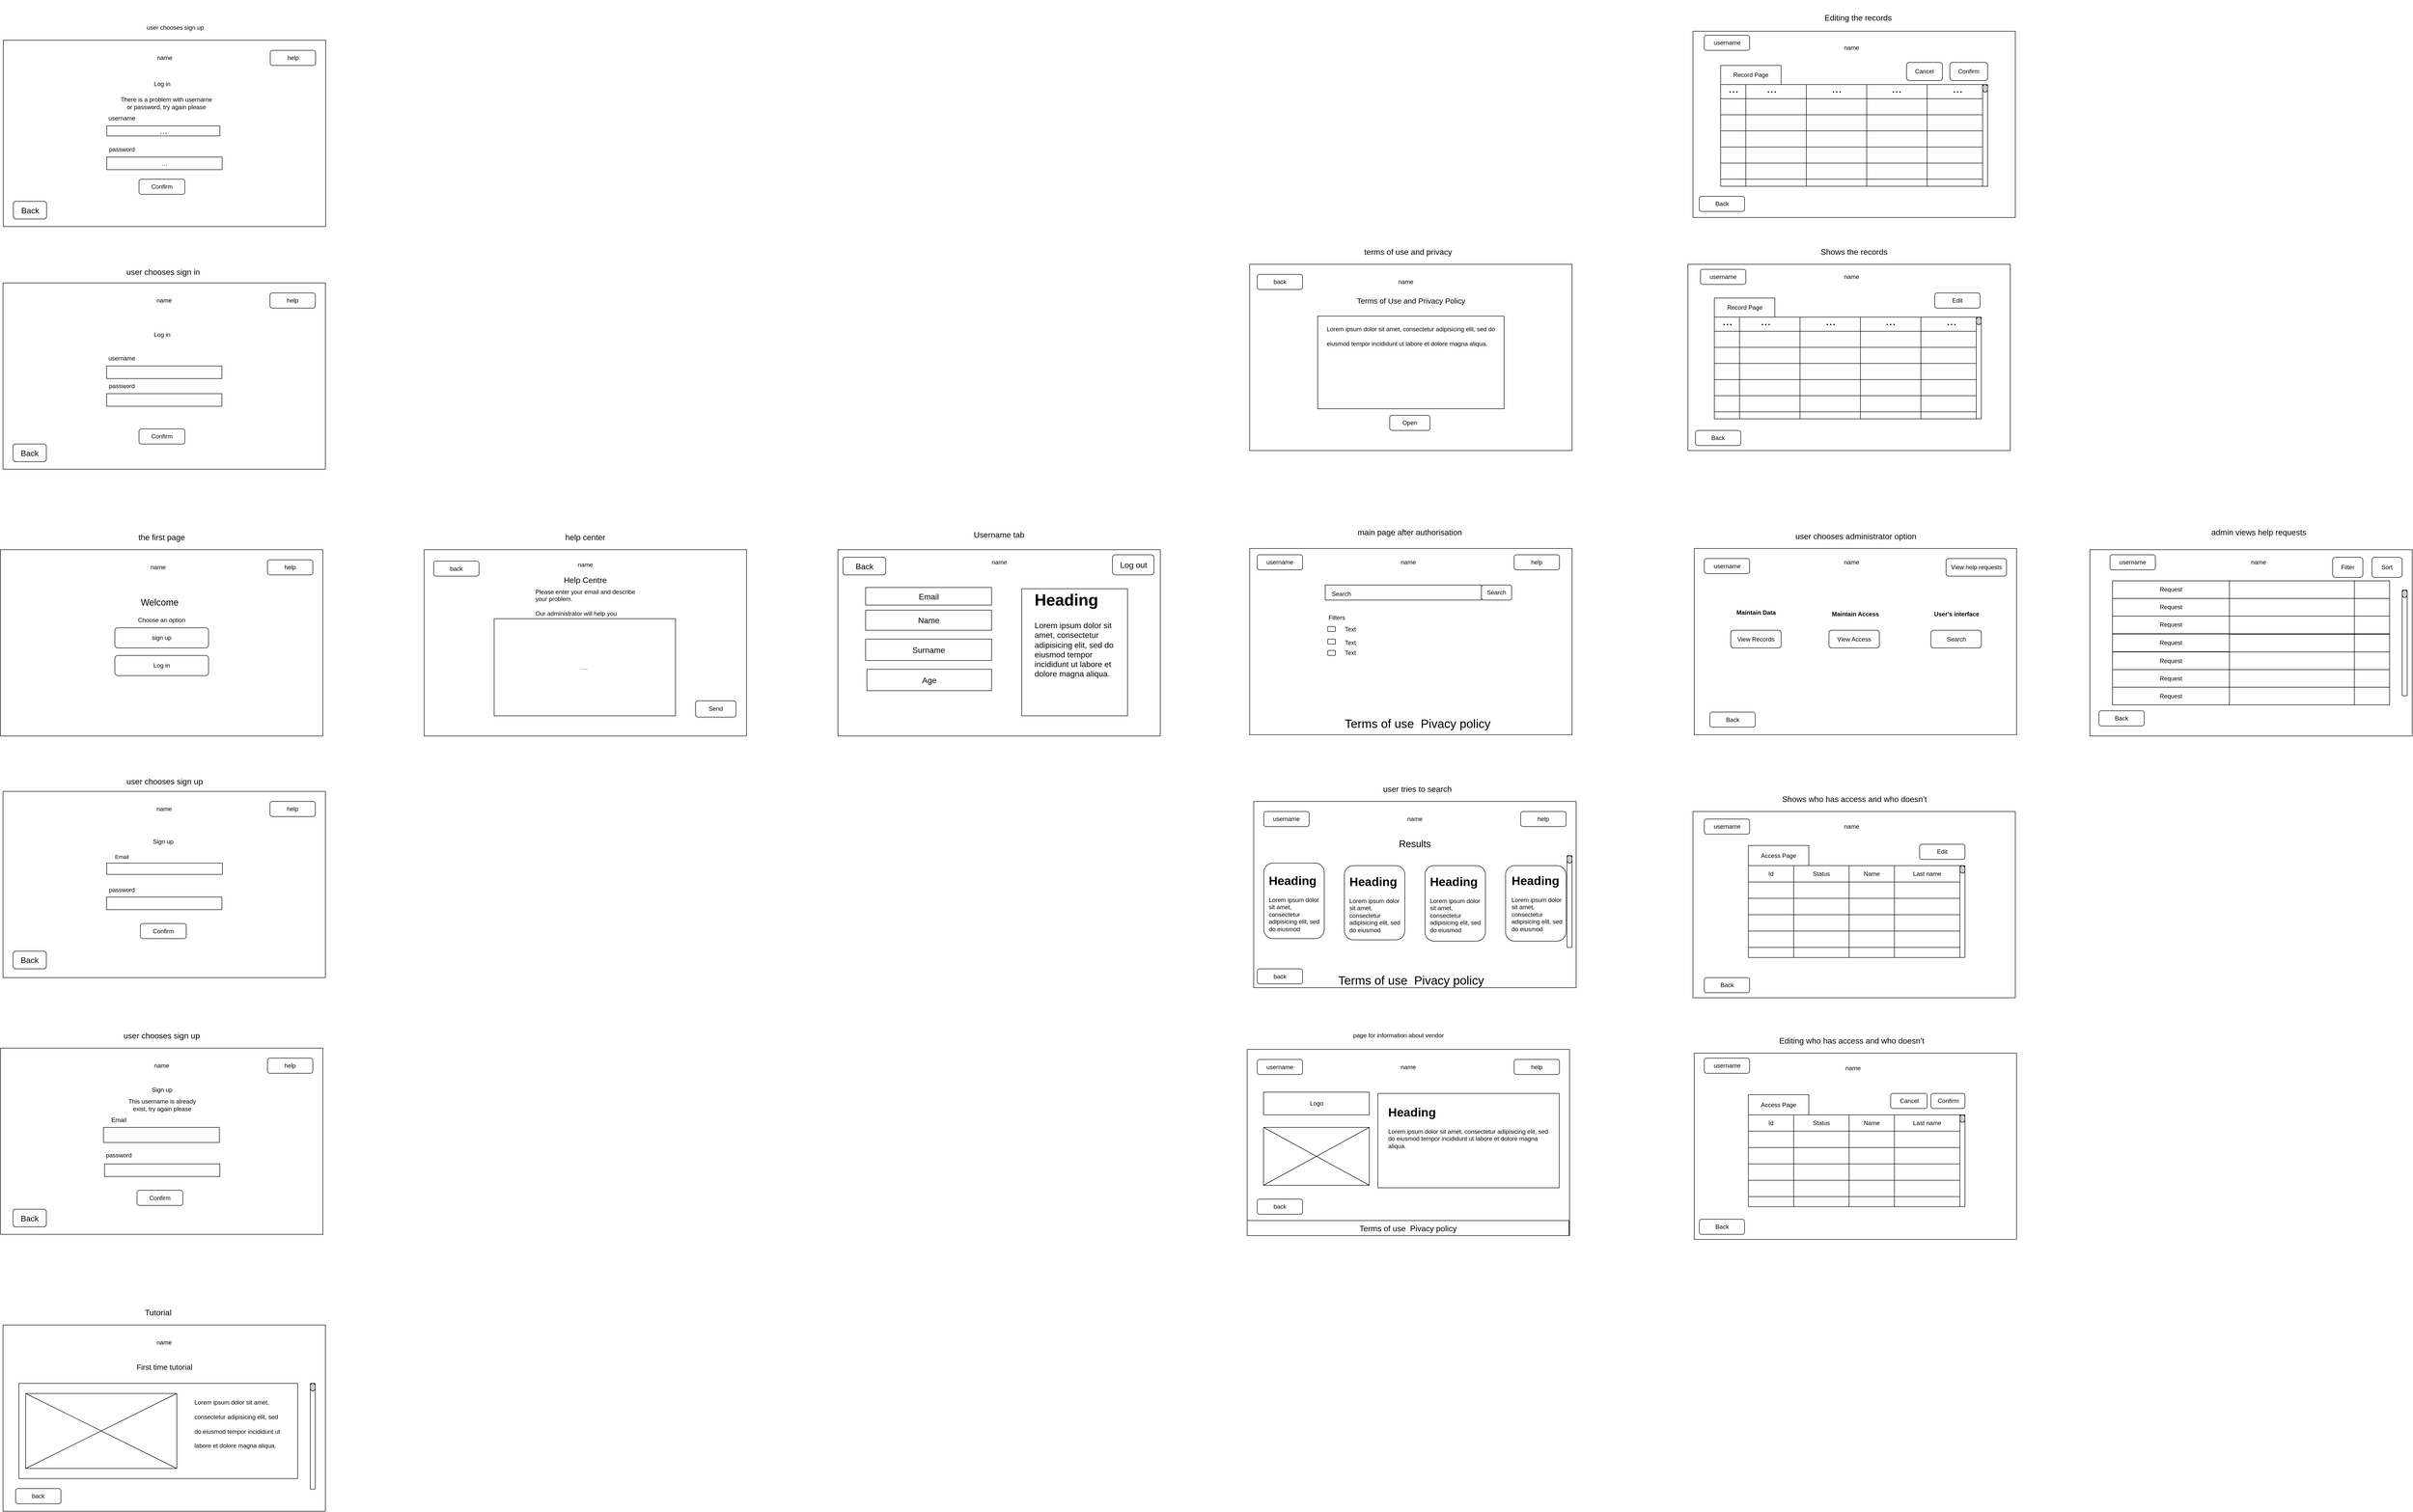 <mxfile version="22.1.7" type="github">
  <diagram name="Page-1" id="gmUgVFKARMompz8cBliH">
    <mxGraphModel dx="1349" dy="2282" grid="1" gridSize="10" guides="1" tooltips="1" connect="1" arrows="1" fold="1" page="1" pageScale="1" pageWidth="827" pageHeight="1169" math="0" shadow="0">
      <root>
        <mxCell id="0" />
        <mxCell id="1" parent="0" />
        <mxCell id="A9qcc2CKMqSuFty0r8bE-4" value="" style="rounded=0;whiteSpace=wrap;html=1;" parent="1" vertex="1">
          <mxGeometry x="3440" y="630" width="640" height="370" as="geometry" />
        </mxCell>
        <mxCell id="A9qcc2CKMqSuFty0r8bE-5" value="" style="rounded=0;whiteSpace=wrap;html=1;" parent="1" vertex="1">
          <mxGeometry x="80" y="110" width="640" height="370" as="geometry" />
        </mxCell>
        <mxCell id="A9qcc2CKMqSuFty0r8bE-6" value="help" style="rounded=1;whiteSpace=wrap;html=1;" parent="1" vertex="1">
          <mxGeometry x="610" y="130" width="90" height="30" as="geometry" />
        </mxCell>
        <mxCell id="A9qcc2CKMqSuFty0r8bE-7" value="name" style="text;html=1;strokeColor=none;fillColor=none;align=center;verticalAlign=middle;whiteSpace=wrap;rounded=0;" parent="1" vertex="1">
          <mxGeometry x="363.25" y="130" width="60" height="30" as="geometry" />
        </mxCell>
        <mxCell id="A9qcc2CKMqSuFty0r8bE-8" value="Log in" style="rounded=1;whiteSpace=wrap;html=1;" parent="1" vertex="1">
          <mxGeometry x="307" y="320" width="186" height="40" as="geometry" />
        </mxCell>
        <mxCell id="A9qcc2CKMqSuFty0r8bE-9" value="sign up" style="rounded=1;whiteSpace=wrap;html=1;" parent="1" vertex="1">
          <mxGeometry x="307" y="265" width="186" height="40" as="geometry" />
        </mxCell>
        <mxCell id="A9qcc2CKMqSuFty0r8bE-10" value="Choose an option" style="text;html=1;strokeColor=none;fillColor=none;align=center;verticalAlign=middle;whiteSpace=wrap;rounded=0;" parent="1" vertex="1">
          <mxGeometry x="300" y="235" width="200" height="30" as="geometry" />
        </mxCell>
        <mxCell id="A9qcc2CKMqSuFty0r8bE-11" value="&amp;nbsp; &amp;nbsp; &amp;nbsp; &amp;nbsp; &amp;nbsp; &amp;nbsp; &amp;nbsp; &amp;nbsp; &amp;nbsp; &amp;nbsp; &amp;nbsp; &amp;nbsp; &amp;nbsp; &amp;nbsp; &amp;nbsp; &amp;nbsp; &amp;nbsp; &amp;nbsp; &amp;nbsp; &amp;nbsp; &amp;nbsp; &amp;nbsp; &amp;nbsp; &amp;nbsp; &amp;nbsp;&lt;span style=&quot;white-space: pre;&quot;&gt;&#x9;&lt;/span&gt;&lt;span style=&quot;white-space: pre;&quot;&gt;&#x9;&lt;/span&gt;&lt;span style=&quot;white-space: pre;&quot;&gt;&#x9;&lt;/span&gt;&lt;span style=&quot;white-space: pre;&quot;&gt;&#x9;&lt;/span&gt;" style="rounded=0;whiteSpace=wrap;html=1;" parent="1" vertex="1">
          <mxGeometry x="85" y="-420" width="640" height="370" as="geometry" />
        </mxCell>
        <mxCell id="A9qcc2CKMqSuFty0r8bE-12" value="help" style="rounded=1;whiteSpace=wrap;html=1;" parent="1" vertex="1">
          <mxGeometry x="615" y="-400" width="90" height="30" as="geometry" />
        </mxCell>
        <mxCell id="A9qcc2CKMqSuFty0r8bE-13" value="name" style="text;html=1;strokeColor=none;fillColor=none;align=center;verticalAlign=middle;whiteSpace=wrap;rounded=0;" parent="1" vertex="1">
          <mxGeometry x="375" y="-400" width="60" height="30" as="geometry" />
        </mxCell>
        <mxCell id="A9qcc2CKMqSuFty0r8bE-14" value="&lt;font style=&quot;font-size: 16px;&quot;&gt;the first page&lt;/font&gt;" style="text;html=1;strokeColor=none;fillColor=none;align=center;verticalAlign=middle;whiteSpace=wrap;rounded=0;" parent="1" vertex="1">
          <mxGeometry x="335" y="70" width="130" height="30" as="geometry" />
        </mxCell>
        <mxCell id="A9qcc2CKMqSuFty0r8bE-15" value="&lt;font style=&quot;font-size: 16px;&quot;&gt;user chooses sign in&lt;/font&gt;" style="text;html=1;strokeColor=none;fillColor=none;align=center;verticalAlign=middle;whiteSpace=wrap;rounded=0;" parent="1" vertex="1">
          <mxGeometry x="323.25" y="-457" width="160" height="30" as="geometry" />
        </mxCell>
        <mxCell id="A9qcc2CKMqSuFty0r8bE-16" value="Log in" style="text;html=1;strokeColor=none;fillColor=none;align=center;verticalAlign=middle;whiteSpace=wrap;rounded=0;" parent="1" vertex="1">
          <mxGeometry x="325.5" y="-332" width="150" height="30" as="geometry" />
        </mxCell>
        <mxCell id="A9qcc2CKMqSuFty0r8bE-17" value="" style="rounded=0;whiteSpace=wrap;html=1;" parent="1" vertex="1">
          <mxGeometry x="290.5" y="-255" width="229" height="25" as="geometry" />
        </mxCell>
        <mxCell id="A9qcc2CKMqSuFty0r8bE-18" value="" style="rounded=0;whiteSpace=wrap;html=1;" parent="1" vertex="1">
          <mxGeometry x="290.5" y="-200" width="229" height="25" as="geometry" />
        </mxCell>
        <mxCell id="A9qcc2CKMqSuFty0r8bE-19" value="Confirm" style="rounded=1;whiteSpace=wrap;html=1;" parent="1" vertex="1">
          <mxGeometry x="355" y="-130" width="91" height="30" as="geometry" />
        </mxCell>
        <mxCell id="A9qcc2CKMqSuFty0r8bE-20" value="username" style="text;html=1;strokeColor=none;fillColor=none;align=center;verticalAlign=middle;whiteSpace=wrap;rounded=0;" parent="1" vertex="1">
          <mxGeometry x="291" y="-285" width="60" height="30" as="geometry" />
        </mxCell>
        <mxCell id="A9qcc2CKMqSuFty0r8bE-21" value="password" style="text;html=1;strokeColor=none;fillColor=none;align=center;verticalAlign=middle;whiteSpace=wrap;rounded=0;" parent="1" vertex="1">
          <mxGeometry x="290.5" y="-230" width="60" height="30" as="geometry" />
        </mxCell>
        <mxCell id="A9qcc2CKMqSuFty0r8bE-22" value="" style="rounded=0;whiteSpace=wrap;html=1;" parent="1" vertex="1">
          <mxGeometry x="85" y="590" width="640" height="370" as="geometry" />
        </mxCell>
        <mxCell id="A9qcc2CKMqSuFty0r8bE-23" value="help" style="rounded=1;whiteSpace=wrap;html=1;" parent="1" vertex="1">
          <mxGeometry x="615" y="610" width="90" height="30" as="geometry" />
        </mxCell>
        <mxCell id="A9qcc2CKMqSuFty0r8bE-24" value="name" style="text;html=1;strokeColor=none;fillColor=none;align=center;verticalAlign=middle;whiteSpace=wrap;rounded=0;" parent="1" vertex="1">
          <mxGeometry x="375" y="610" width="60" height="30" as="geometry" />
        </mxCell>
        <mxCell id="A9qcc2CKMqSuFty0r8bE-25" value="&lt;font style=&quot;font-size: 16px;&quot;&gt;user chooses sign up&lt;/font&gt;" style="text;html=1;strokeColor=none;fillColor=none;align=center;verticalAlign=middle;whiteSpace=wrap;rounded=0;" parent="1" vertex="1">
          <mxGeometry x="325.5" y="555" width="160" height="30" as="geometry" />
        </mxCell>
        <mxCell id="A9qcc2CKMqSuFty0r8bE-26" value="Sign up" style="text;html=1;strokeColor=none;fillColor=none;align=center;verticalAlign=middle;whiteSpace=wrap;rounded=0;" parent="1" vertex="1">
          <mxGeometry x="328.25" y="675" width="150" height="30" as="geometry" />
        </mxCell>
        <mxCell id="A9qcc2CKMqSuFty0r8bE-28" value="" style="rounded=0;whiteSpace=wrap;html=1;" parent="1" vertex="1">
          <mxGeometry x="290.5" y="800" width="229" height="25" as="geometry" />
        </mxCell>
        <mxCell id="A9qcc2CKMqSuFty0r8bE-29" value="Confirm" style="rounded=1;whiteSpace=wrap;html=1;" parent="1" vertex="1">
          <mxGeometry x="357.75" y="852.5" width="91" height="30" as="geometry" />
        </mxCell>
        <mxCell id="A9qcc2CKMqSuFty0r8bE-31" value="password" style="text;html=1;strokeColor=none;fillColor=none;align=center;verticalAlign=middle;whiteSpace=wrap;rounded=0;" parent="1" vertex="1">
          <mxGeometry x="290.5" y="771.25" width="60" height="30" as="geometry" />
        </mxCell>
        <mxCell id="A9qcc2CKMqSuFty0r8bE-32" value="" style="rounded=0;whiteSpace=wrap;html=1;" parent="1" vertex="1">
          <mxGeometry x="2560" y="107.5" width="640" height="370" as="geometry" />
        </mxCell>
        <mxCell id="A9qcc2CKMqSuFty0r8bE-33" value="help" style="rounded=1;whiteSpace=wrap;html=1;" parent="1" vertex="1">
          <mxGeometry x="3085" y="120" width="90" height="30" as="geometry" />
        </mxCell>
        <mxCell id="A9qcc2CKMqSuFty0r8bE-34" value="name" style="text;html=1;strokeColor=none;fillColor=none;align=center;verticalAlign=middle;whiteSpace=wrap;rounded=0;" parent="1" vertex="1">
          <mxGeometry x="2845" y="120" width="60" height="30" as="geometry" />
        </mxCell>
        <mxCell id="A9qcc2CKMqSuFty0r8bE-35" value="&lt;font style=&quot;font-size: 16px;&quot;&gt;main page after authorisation&amp;nbsp;&lt;/font&gt;" style="text;html=1;strokeColor=none;fillColor=none;align=center;verticalAlign=middle;whiteSpace=wrap;rounded=0;" parent="1" vertex="1">
          <mxGeometry x="2759" y="60" width="242" height="30" as="geometry" />
        </mxCell>
        <mxCell id="A9qcc2CKMqSuFty0r8bE-36" value="" style="rounded=0;whiteSpace=wrap;html=1;" parent="1" vertex="1">
          <mxGeometry x="2710" y="180" width="310" height="30" as="geometry" />
        </mxCell>
        <mxCell id="A9qcc2CKMqSuFty0r8bE-37" value="Search" style="text;html=1;strokeColor=none;fillColor=none;align=center;verticalAlign=middle;whiteSpace=wrap;rounded=0;" parent="1" vertex="1">
          <mxGeometry x="2711.5" y="182.5" width="60" height="30" as="geometry" />
        </mxCell>
        <mxCell id="A9qcc2CKMqSuFty0r8bE-38" value="Filters" style="text;html=1;strokeColor=none;fillColor=none;align=center;verticalAlign=middle;whiteSpace=wrap;rounded=0;" parent="1" vertex="1">
          <mxGeometry x="2703" y="230" width="60" height="30" as="geometry" />
        </mxCell>
        <mxCell id="A9qcc2CKMqSuFty0r8bE-40" value="Text" style="text;html=1;strokeColor=none;fillColor=none;align=center;verticalAlign=middle;whiteSpace=wrap;rounded=0;" parent="1" vertex="1">
          <mxGeometry x="2730" y="252.5" width="60" height="30" as="geometry" />
        </mxCell>
        <mxCell id="A9qcc2CKMqSuFty0r8bE-41" value="" style="rounded=1;whiteSpace=wrap;html=1;" parent="1" vertex="1">
          <mxGeometry x="2715" y="262.5" width="15" height="10" as="geometry" />
        </mxCell>
        <mxCell id="A9qcc2CKMqSuFty0r8bE-42" value="" style="rounded=1;whiteSpace=wrap;html=1;" parent="1" vertex="1">
          <mxGeometry x="2715" y="287.5" width="15" height="10" as="geometry" />
        </mxCell>
        <mxCell id="A9qcc2CKMqSuFty0r8bE-43" value="" style="rounded=1;whiteSpace=wrap;html=1;" parent="1" vertex="1">
          <mxGeometry x="2715" y="310" width="15" height="10" as="geometry" />
        </mxCell>
        <mxCell id="A9qcc2CKMqSuFty0r8bE-47" value="Text" style="text;html=1;strokeColor=none;fillColor=none;align=center;verticalAlign=middle;whiteSpace=wrap;rounded=0;" parent="1" vertex="1">
          <mxGeometry x="2730" y="280" width="60" height="30" as="geometry" />
        </mxCell>
        <mxCell id="A9qcc2CKMqSuFty0r8bE-48" value="Text" style="text;html=1;strokeColor=none;fillColor=none;align=center;verticalAlign=middle;whiteSpace=wrap;rounded=0;" parent="1" vertex="1">
          <mxGeometry x="2730" y="300" width="60" height="30" as="geometry" />
        </mxCell>
        <mxCell id="A9qcc2CKMqSuFty0r8bE-52" value="" style="rounded=0;whiteSpace=wrap;html=1;" parent="1" vertex="1">
          <mxGeometry x="80" y="1100" width="640" height="370" as="geometry" />
        </mxCell>
        <mxCell id="A9qcc2CKMqSuFty0r8bE-53" value="help" style="rounded=1;whiteSpace=wrap;html=1;" parent="1" vertex="1">
          <mxGeometry x="610" y="1120" width="90" height="30" as="geometry" />
        </mxCell>
        <mxCell id="A9qcc2CKMqSuFty0r8bE-54" value="name" style="text;html=1;strokeColor=none;fillColor=none;align=center;verticalAlign=middle;whiteSpace=wrap;rounded=0;" parent="1" vertex="1">
          <mxGeometry x="370" y="1120" width="60" height="30" as="geometry" />
        </mxCell>
        <mxCell id="A9qcc2CKMqSuFty0r8bE-55" value="&lt;font style=&quot;font-size: 16px;&quot;&gt;user chooses sign up&lt;/font&gt;" style="text;html=1;strokeColor=none;fillColor=none;align=center;verticalAlign=middle;whiteSpace=wrap;rounded=0;" parent="1" vertex="1">
          <mxGeometry x="320" y="1060" width="160" height="30" as="geometry" />
        </mxCell>
        <mxCell id="A9qcc2CKMqSuFty0r8bE-56" value="This username is already exist, try again please" style="text;html=1;strokeColor=none;fillColor=none;align=center;verticalAlign=middle;whiteSpace=wrap;rounded=0;" parent="1" vertex="1">
          <mxGeometry x="326" y="1197.5" width="150" height="30" as="geometry" />
        </mxCell>
        <mxCell id="A9qcc2CKMqSuFty0r8bE-58" value="" style="rounded=0;whiteSpace=wrap;html=1;" parent="1" vertex="1">
          <mxGeometry x="286.5" y="1330" width="229" height="25" as="geometry" />
        </mxCell>
        <mxCell id="A9qcc2CKMqSuFty0r8bE-59" value="Confirm" style="rounded=1;whiteSpace=wrap;html=1;" parent="1" vertex="1">
          <mxGeometry x="351" y="1382.5" width="91" height="30" as="geometry" />
        </mxCell>
        <mxCell id="A9qcc2CKMqSuFty0r8bE-61" value="password" style="text;html=1;strokeColor=none;fillColor=none;align=center;verticalAlign=middle;whiteSpace=wrap;rounded=0;" parent="1" vertex="1">
          <mxGeometry x="284.5" y="1297.5" width="60" height="30" as="geometry" />
        </mxCell>
        <mxCell id="A9qcc2CKMqSuFty0r8bE-62" value="" style="rounded=0;whiteSpace=wrap;html=1;" parent="1" vertex="1">
          <mxGeometry x="85.5" y="-902" width="640" height="370" as="geometry" />
        </mxCell>
        <mxCell id="A9qcc2CKMqSuFty0r8bE-63" value="help" style="rounded=1;whiteSpace=wrap;html=1;" parent="1" vertex="1">
          <mxGeometry x="615.5" y="-882" width="90" height="30" as="geometry" />
        </mxCell>
        <mxCell id="A9qcc2CKMqSuFty0r8bE-64" value="name" style="text;html=1;strokeColor=none;fillColor=none;align=center;verticalAlign=middle;whiteSpace=wrap;rounded=0;" parent="1" vertex="1">
          <mxGeometry x="375.5" y="-882" width="60" height="30" as="geometry" />
        </mxCell>
        <mxCell id="A9qcc2CKMqSuFty0r8bE-65" value="user chooses sign up" style="text;html=1;strokeColor=none;fillColor=none;align=center;verticalAlign=middle;whiteSpace=wrap;rounded=0;" parent="1" vertex="1">
          <mxGeometry x="346.5" y="-942" width="160" height="30" as="geometry" />
        </mxCell>
        <mxCell id="A9qcc2CKMqSuFty0r8bE-66" value="There is a problem with username or password, try again please" style="text;html=1;strokeColor=none;fillColor=none;align=center;verticalAlign=middle;whiteSpace=wrap;rounded=0;" parent="1" vertex="1">
          <mxGeometry x="311.5" y="-792" width="195" height="30" as="geometry" />
        </mxCell>
        <mxCell id="A9qcc2CKMqSuFty0r8bE-67" value="" style="rounded=0;whiteSpace=wrap;html=1;" parent="1" vertex="1">
          <mxGeometry x="1171" y="210" width="229" height="25" as="geometry" />
        </mxCell>
        <mxCell id="A9qcc2CKMqSuFty0r8bE-68" value="…" style="rounded=0;whiteSpace=wrap;html=1;" parent="1" vertex="1">
          <mxGeometry x="291" y="-670" width="229" height="25" as="geometry" />
        </mxCell>
        <mxCell id="A9qcc2CKMqSuFty0r8bE-69" value="Confirm" style="rounded=1;whiteSpace=wrap;html=1;" parent="1" vertex="1">
          <mxGeometry x="355" y="-626" width="91" height="30" as="geometry" />
        </mxCell>
        <mxCell id="A9qcc2CKMqSuFty0r8bE-70" value="username" style="text;html=1;strokeColor=none;fillColor=none;align=center;verticalAlign=middle;whiteSpace=wrap;rounded=0;" parent="1" vertex="1">
          <mxGeometry x="290.5" y="-762" width="60" height="30" as="geometry" />
        </mxCell>
        <mxCell id="A9qcc2CKMqSuFty0r8bE-71" value="password" style="text;html=1;strokeColor=none;fillColor=none;align=center;verticalAlign=middle;whiteSpace=wrap;rounded=0;" parent="1" vertex="1">
          <mxGeometry x="291" y="-700" width="60" height="30" as="geometry" />
        </mxCell>
        <mxCell id="A9qcc2CKMqSuFty0r8bE-72" value="username" style="rounded=1;whiteSpace=wrap;html=1;" parent="1" vertex="1">
          <mxGeometry x="2575" y="120" width="90" height="30" as="geometry" />
        </mxCell>
        <mxCell id="A9qcc2CKMqSuFty0r8bE-73" value="" style="rounded=0;whiteSpace=wrap;html=1;" parent="1" vertex="1">
          <mxGeometry x="2568" y="610" width="640" height="370" as="geometry" />
        </mxCell>
        <mxCell id="A9qcc2CKMqSuFty0r8bE-74" value="help" style="rounded=1;whiteSpace=wrap;html=1;" parent="1" vertex="1">
          <mxGeometry x="3098" y="630" width="90" height="30" as="geometry" />
        </mxCell>
        <mxCell id="A9qcc2CKMqSuFty0r8bE-75" value="name" style="text;html=1;strokeColor=none;fillColor=none;align=center;verticalAlign=middle;whiteSpace=wrap;rounded=0;" parent="1" vertex="1">
          <mxGeometry x="2858" y="630" width="60" height="30" as="geometry" />
        </mxCell>
        <mxCell id="A9qcc2CKMqSuFty0r8bE-76" value="" style="rounded=1;whiteSpace=wrap;html=1;" parent="1" vertex="1">
          <mxGeometry x="2588" y="732.5" width="120" height="150" as="geometry" />
        </mxCell>
        <mxCell id="A9qcc2CKMqSuFty0r8bE-77" value="" style="rounded=1;whiteSpace=wrap;html=1;" parent="1" vertex="1">
          <mxGeometry x="2748" y="737.5" width="120" height="147.5" as="geometry" />
        </mxCell>
        <mxCell id="A9qcc2CKMqSuFty0r8bE-78" value="" style="rounded=1;whiteSpace=wrap;html=1;" parent="1" vertex="1">
          <mxGeometry x="2908" y="737.5" width="120" height="150" as="geometry" />
        </mxCell>
        <mxCell id="A9qcc2CKMqSuFty0r8bE-79" value="username" style="rounded=1;whiteSpace=wrap;html=1;" parent="1" vertex="1">
          <mxGeometry x="2588" y="630" width="90" height="30" as="geometry" />
        </mxCell>
        <mxCell id="A9qcc2CKMqSuFty0r8bE-82" value="back" style="rounded=1;whiteSpace=wrap;html=1;" parent="1" vertex="1">
          <mxGeometry x="2575" y="942.5" width="90" height="30" as="geometry" />
        </mxCell>
        <mxCell id="A9qcc2CKMqSuFty0r8bE-83" value="&lt;font style=&quot;font-size: 19px;&quot;&gt;Results&lt;/font&gt;" style="text;html=1;strokeColor=none;fillColor=none;align=center;verticalAlign=middle;whiteSpace=wrap;rounded=0;strokeWidth=3;" parent="1" vertex="1">
          <mxGeometry x="2858" y="680" width="60" height="30" as="geometry" />
        </mxCell>
        <mxCell id="A9qcc2CKMqSuFty0r8bE-84" value="" style="rounded=1;whiteSpace=wrap;html=1;" parent="1" vertex="1">
          <mxGeometry x="3068" y="737.5" width="120" height="150" as="geometry" />
        </mxCell>
        <mxCell id="A9qcc2CKMqSuFty0r8bE-85" value="" style="rounded=0;whiteSpace=wrap;html=1;" parent="1" vertex="1">
          <mxGeometry x="921" y="110" width="640" height="370" as="geometry" />
        </mxCell>
        <mxCell id="A9qcc2CKMqSuFty0r8bE-86" value="back" style="rounded=1;whiteSpace=wrap;html=1;" parent="1" vertex="1">
          <mxGeometry x="940" y="132.5" width="90" height="30" as="geometry" />
        </mxCell>
        <mxCell id="A9qcc2CKMqSuFty0r8bE-87" value="name" style="text;html=1;strokeColor=none;fillColor=none;align=center;verticalAlign=middle;whiteSpace=wrap;rounded=0;" parent="1" vertex="1">
          <mxGeometry x="1211" y="125" width="60" height="30" as="geometry" />
        </mxCell>
        <mxCell id="A9qcc2CKMqSuFty0r8bE-88" value="&lt;font style=&quot;font-size: 16px;&quot;&gt;help center&lt;/font&gt;" style="text;html=1;strokeColor=none;fillColor=none;align=center;verticalAlign=middle;whiteSpace=wrap;rounded=0;" parent="1" vertex="1">
          <mxGeometry x="1161" y="70" width="160" height="30" as="geometry" />
        </mxCell>
        <mxCell id="A9qcc2CKMqSuFty0r8bE-89" value="&lt;font style=&quot;font-size: 16px;&quot;&gt;Help Centre&lt;/font&gt;" style="text;html=1;strokeColor=none;fillColor=none;align=center;verticalAlign=middle;whiteSpace=wrap;rounded=0;" parent="1" vertex="1">
          <mxGeometry x="1166" y="155" width="150" height="30" as="geometry" />
        </mxCell>
        <mxCell id="A9qcc2CKMqSuFty0r8bE-90" value="…" style="rounded=0;whiteSpace=wrap;html=1;" parent="1" vertex="1">
          <mxGeometry x="1060" y="247" width="360" height="193" as="geometry" />
        </mxCell>
        <mxCell id="A9qcc2CKMqSuFty0r8bE-91" value="Please enter your email and describe your problem. &lt;br&gt;&lt;br&gt;Our administrator will help you" style="text;html=1;strokeColor=none;fillColor=none;align=left;verticalAlign=middle;whiteSpace=wrap;rounded=0;" parent="1" vertex="1">
          <mxGeometry x="1140" y="185" width="209" height="60" as="geometry" />
        </mxCell>
        <mxCell id="A9qcc2CKMqSuFty0r8bE-93" value="&lt;font style=&quot;font-size: 16px;&quot;&gt;user tries to search&lt;/font&gt;" style="text;html=1;strokeColor=none;fillColor=none;align=center;verticalAlign=middle;whiteSpace=wrap;rounded=0;" parent="1" vertex="1">
          <mxGeometry x="2808" y="570" width="170" height="30" as="geometry" />
        </mxCell>
        <mxCell id="A9qcc2CKMqSuFty0r8bE-94" value="" style="rounded=0;whiteSpace=wrap;html=1;" parent="1" vertex="1">
          <mxGeometry x="3442.5" y="107.5" width="640" height="370" as="geometry" />
        </mxCell>
        <mxCell id="A9qcc2CKMqSuFty0r8bE-95" value="&lt;font style=&quot;font-size: 16px;&quot;&gt;user chooses administrator option&lt;/font&gt;" style="text;html=1;align=center;verticalAlign=middle;resizable=0;points=[];autosize=1;strokeColor=none;fillColor=none;" parent="1" vertex="1">
          <mxGeometry x="3632.5" y="67.5" width="260" height="30" as="geometry" />
        </mxCell>
        <mxCell id="A9qcc2CKMqSuFty0r8bE-96" value="username" style="rounded=1;whiteSpace=wrap;html=1;" parent="1" vertex="1">
          <mxGeometry x="3462.5" y="127.5" width="90" height="30" as="geometry" />
        </mxCell>
        <mxCell id="A9qcc2CKMqSuFty0r8bE-97" value="View Records" style="rounded=1;whiteSpace=wrap;html=1;" parent="1" vertex="1">
          <mxGeometry x="3515" y="270" width="100" height="35" as="geometry" />
        </mxCell>
        <mxCell id="A9qcc2CKMqSuFty0r8bE-98" value="Maintain Data" style="text;html=1;align=center;verticalAlign=middle;resizable=0;points=[];autosize=1;strokeColor=none;fillColor=none;fontStyle=1" parent="1" vertex="1">
          <mxGeometry x="3515" y="220" width="100" height="30" as="geometry" />
        </mxCell>
        <mxCell id="A9qcc2CKMqSuFty0r8bE-99" value="Maintain Access" style="text;html=1;align=center;verticalAlign=middle;resizable=0;points=[];autosize=1;strokeColor=none;fillColor=none;fontStyle=1" parent="1" vertex="1">
          <mxGeometry x="3702" y="222.5" width="120" height="30" as="geometry" />
        </mxCell>
        <mxCell id="A9qcc2CKMqSuFty0r8bE-100" value="View help requests" style="rounded=1;whiteSpace=wrap;html=1;" parent="1" vertex="1">
          <mxGeometry x="3942.5" y="127.5" width="120" height="35" as="geometry" />
        </mxCell>
        <mxCell id="A9qcc2CKMqSuFty0r8bE-101" value="" style="rounded=0;whiteSpace=wrap;html=1;" parent="1" vertex="1">
          <mxGeometry x="4228" y="110" width="640" height="370" as="geometry" />
        </mxCell>
        <mxCell id="A9qcc2CKMqSuFty0r8bE-102" value="&lt;font style=&quot;font-size: 16px;&quot;&gt;admin views help requests&lt;/font&gt;" style="text;html=1;align=center;verticalAlign=middle;resizable=0;points=[];autosize=1;strokeColor=none;fillColor=none;" parent="1" vertex="1">
          <mxGeometry x="4458" y="60" width="210" height="30" as="geometry" />
        </mxCell>
        <mxCell id="A9qcc2CKMqSuFty0r8bE-103" value="username" style="rounded=1;whiteSpace=wrap;html=1;" parent="1" vertex="1">
          <mxGeometry x="4268" y="120" width="90" height="30" as="geometry" />
        </mxCell>
        <mxCell id="A9qcc2CKMqSuFty0r8bE-104" value="Back" style="rounded=1;whiteSpace=wrap;html=1;" parent="1" vertex="1">
          <mxGeometry x="4246" y="430" width="90" height="30" as="geometry" />
        </mxCell>
        <mxCell id="A9qcc2CKMqSuFty0r8bE-110" value="Filter" style="rounded=1;whiteSpace=wrap;html=1;" parent="1" vertex="1">
          <mxGeometry x="4710" y="125" width="60" height="40" as="geometry" />
        </mxCell>
        <mxCell id="A9qcc2CKMqSuFty0r8bE-111" value="Sort" style="rounded=1;whiteSpace=wrap;html=1;" parent="1" vertex="1">
          <mxGeometry x="4788" y="125" width="60" height="40" as="geometry" />
        </mxCell>
        <mxCell id="A9qcc2CKMqSuFty0r8bE-131" value="" style="rounded=1;whiteSpace=wrap;html=1;" parent="1" vertex="1">
          <mxGeometry x="4848" y="190" width="10" height="210" as="geometry" />
        </mxCell>
        <mxCell id="A9qcc2CKMqSuFty0r8bE-132" value="" style="rounded=1;whiteSpace=wrap;html=1;arcSize=50;fillColor=#CCCCCC;" parent="1" vertex="1">
          <mxGeometry x="4848" y="190" width="10" height="15" as="geometry" />
        </mxCell>
        <mxCell id="A9qcc2CKMqSuFty0r8bE-133" value="username" style="rounded=1;whiteSpace=wrap;html=1;" parent="1" vertex="1">
          <mxGeometry x="3462.5" y="645" width="90" height="30" as="geometry" />
        </mxCell>
        <mxCell id="A9qcc2CKMqSuFty0r8bE-158" value="Back" style="rounded=1;whiteSpace=wrap;html=1;" parent="1" vertex="1">
          <mxGeometry x="3462.5" y="960" width="90" height="30" as="geometry" />
        </mxCell>
        <mxCell id="A9qcc2CKMqSuFty0r8bE-159" value="Shows who has access and who doesn’t&amp;nbsp;" style="text;html=1;strokeColor=none;fillColor=none;align=center;verticalAlign=middle;whiteSpace=wrap;rounded=0;fontSize=16;" parent="1" vertex="1">
          <mxGeometry x="3583.75" y="570" width="357.5" height="70" as="geometry" />
        </mxCell>
        <mxCell id="A9qcc2CKMqSuFty0r8bE-160" value="" style="rounded=0;whiteSpace=wrap;html=1;" parent="1" vertex="1">
          <mxGeometry x="1742.5" y="110" width="640" height="370" as="geometry" />
        </mxCell>
        <mxCell id="A9qcc2CKMqSuFty0r8bE-161" value="Username tab" style="text;html=1;strokeColor=none;fillColor=none;align=center;verticalAlign=middle;whiteSpace=wrap;rounded=0;fontSize=16;" parent="1" vertex="1">
          <mxGeometry x="1985" y="56.5" width="155" height="47.5" as="geometry" />
        </mxCell>
        <mxCell id="A9qcc2CKMqSuFty0r8bE-162" value="Back" style="rounded=1;whiteSpace=wrap;html=1;fontSize=16;" parent="1" vertex="1">
          <mxGeometry x="1752.5" y="125" width="85" height="35" as="geometry" />
        </mxCell>
        <mxCell id="A9qcc2CKMqSuFty0r8bE-163" value="Email" style="rounded=0;whiteSpace=wrap;html=1;fontSize=16;" parent="1" vertex="1">
          <mxGeometry x="1797.5" y="185" width="250" height="35" as="geometry" />
        </mxCell>
        <mxCell id="A9qcc2CKMqSuFty0r8bE-164" value="Name" style="rounded=0;whiteSpace=wrap;html=1;fontSize=16;" parent="1" vertex="1">
          <mxGeometry x="1797.5" y="230" width="250" height="40" as="geometry" />
        </mxCell>
        <mxCell id="A9qcc2CKMqSuFty0r8bE-165" value="Surname" style="rounded=0;whiteSpace=wrap;html=1;fontSize=16;" parent="1" vertex="1">
          <mxGeometry x="1797.5" y="287.5" width="250" height="42.5" as="geometry" />
        </mxCell>
        <mxCell id="A9qcc2CKMqSuFty0r8bE-166" value="Age" style="rounded=0;whiteSpace=wrap;html=1;fontSize=16;" parent="1" vertex="1">
          <mxGeometry x="1800" y="347.5" width="247.5" height="42.5" as="geometry" />
        </mxCell>
        <mxCell id="A9qcc2CKMqSuFty0r8bE-168" value="" style="rounded=0;whiteSpace=wrap;html=1;fontSize=16;" parent="1" vertex="1">
          <mxGeometry x="2107.5" y="187.5" width="210" height="252.5" as="geometry" />
        </mxCell>
        <mxCell id="A9qcc2CKMqSuFty0r8bE-169" value="&lt;h1&gt;Heading&lt;/h1&gt;&lt;p&gt;Lorem ipsum dolor sit amet, consectetur adipisicing elit, sed do eiusmod tempor incididunt ut labore et dolore magna aliqua.&lt;/p&gt;" style="text;html=1;strokeColor=none;fillColor=none;spacing=5;spacingTop=-20;whiteSpace=wrap;overflow=hidden;rounded=0;fontSize=16;" parent="1" vertex="1">
          <mxGeometry x="2127.5" y="180" width="190" height="250" as="geometry" />
        </mxCell>
        <mxCell id="A9qcc2CKMqSuFty0r8bE-170" value="…" style="rounded=0;whiteSpace=wrap;html=1;fontSize=16;" parent="1" vertex="1">
          <mxGeometry x="291" y="-732" width="224.5" height="20" as="geometry" />
        </mxCell>
        <mxCell id="A9qcc2CKMqSuFty0r8bE-171" value="" style="rounded=0;whiteSpace=wrap;html=1;fontSize=16;" parent="1" vertex="1">
          <mxGeometry x="291" y="732.5" width="229.5" height="22.5" as="geometry" />
        </mxCell>
        <mxCell id="A9qcc2CKMqSuFty0r8bE-172" value="Email" style="text;html=1;strokeColor=none;fillColor=none;align=center;verticalAlign=middle;whiteSpace=wrap;rounded=0;fontSize=11;" parent="1" vertex="1">
          <mxGeometry x="290.5" y="705" width="60" height="30" as="geometry" />
        </mxCell>
        <mxCell id="A9qcc2CKMqSuFty0r8bE-173" value="" style="rounded=0;whiteSpace=wrap;html=1;fontSize=16;" parent="1" vertex="1">
          <mxGeometry x="284.5" y="1257.5" width="230" height="30" as="geometry" />
        </mxCell>
        <mxCell id="A9qcc2CKMqSuFty0r8bE-174" value="Email" style="text;html=1;strokeColor=none;fillColor=none;align=center;verticalAlign=middle;whiteSpace=wrap;rounded=0;fontSize=12;" parent="1" vertex="1">
          <mxGeometry x="284.5" y="1227.5" width="60" height="30" as="geometry" />
        </mxCell>
        <mxCell id="A9qcc2CKMqSuFty0r8bE-175" value="Log out" style="rounded=1;whiteSpace=wrap;html=1;fontSize=16;" parent="1" vertex="1">
          <mxGeometry x="2287.5" y="120" width="82.5" height="40" as="geometry" />
        </mxCell>
        <mxCell id="A9qcc2CKMqSuFty0r8bE-178" value="&lt;h1&gt;Heading&lt;/h1&gt;&lt;p&gt;Lorem ipsum dolor sit amet, consectetur adipisicing elit, sed do eiusmod tempor incididunt ut labore et dolore magna aliqua.&lt;/p&gt;" style="text;html=1;strokeColor=none;fillColor=none;spacing=5;spacingTop=-20;whiteSpace=wrap;overflow=hidden;rounded=0;" parent="1" vertex="1">
          <mxGeometry x="2593" y="747.5" width="110" height="120" as="geometry" />
        </mxCell>
        <mxCell id="A9qcc2CKMqSuFty0r8bE-179" value="&lt;h1&gt;Heading&lt;/h1&gt;&lt;p&gt;Lorem ipsum dolor sit amet, consectetur adipisicing elit, sed do eiusmod tempor incididunt ut labore et dolore magna aliqua.&lt;/p&gt;" style="text;html=1;strokeColor=none;fillColor=none;spacing=5;spacingTop=-20;whiteSpace=wrap;overflow=hidden;rounded=0;" parent="1" vertex="1">
          <mxGeometry x="2753" y="750" width="110" height="120" as="geometry" />
        </mxCell>
        <mxCell id="A9qcc2CKMqSuFty0r8bE-180" value="&lt;h1&gt;Heading&lt;/h1&gt;&lt;p&gt;Lorem ipsum dolor sit amet, consectetur adipisicing elit, sed do eiusmod tempor incididunt ut labore et dolore magna aliqua.&lt;/p&gt;" style="text;html=1;strokeColor=none;fillColor=none;spacing=5;spacingTop=-20;whiteSpace=wrap;overflow=hidden;rounded=0;" parent="1" vertex="1">
          <mxGeometry x="2913" y="750" width="110" height="120" as="geometry" />
        </mxCell>
        <mxCell id="A9qcc2CKMqSuFty0r8bE-181" value="&lt;h1&gt;Heading&lt;/h1&gt;&lt;p&gt;Lorem ipsum dolor sit amet, consectetur adipisicing elit, sed do eiusmod tempor incididunt ut labore et dolore magna aliqua.&lt;/p&gt;" style="text;html=1;strokeColor=none;fillColor=none;spacing=5;spacingTop=-20;whiteSpace=wrap;overflow=hidden;rounded=0;" parent="1" vertex="1">
          <mxGeometry x="3075" y="747.5" width="110" height="120" as="geometry" />
        </mxCell>
        <mxCell id="A9qcc2CKMqSuFty0r8bE-182" value="" style="rounded=0;whiteSpace=wrap;html=1;" parent="1" vertex="1">
          <mxGeometry x="3442.5" y="1110" width="640" height="370" as="geometry" />
        </mxCell>
        <mxCell id="A9qcc2CKMqSuFty0r8bE-183" value="username" style="rounded=1;whiteSpace=wrap;html=1;" parent="1" vertex="1">
          <mxGeometry x="3462.5" y="1120" width="90" height="30" as="geometry" />
        </mxCell>
        <mxCell id="A9qcc2CKMqSuFty0r8bE-210" value="Back" style="rounded=1;whiteSpace=wrap;html=1;" parent="1" vertex="1">
          <mxGeometry x="3452.5" y="1440" width="90" height="30" as="geometry" />
        </mxCell>
        <mxCell id="A9qcc2CKMqSuFty0r8bE-211" value="Editing who has access and who doesn’t&amp;nbsp;" style="text;html=1;strokeColor=none;fillColor=none;align=center;verticalAlign=middle;whiteSpace=wrap;rounded=0;fontSize=16;" parent="1" vertex="1">
          <mxGeometry x="3586.25" y="1050" width="342.5" height="70" as="geometry" />
        </mxCell>
        <mxCell id="A9qcc2CKMqSuFty0r8bE-212" value="Edit" style="rounded=1;whiteSpace=wrap;html=1;" parent="1" vertex="1">
          <mxGeometry x="3890" y="695" width="90" height="30" as="geometry" />
        </mxCell>
        <mxCell id="A9qcc2CKMqSuFty0r8bE-214" value="Back" style="rounded=1;whiteSpace=wrap;html=1;fontSize=16;" parent="1" vertex="1">
          <mxGeometry x="105" y="-100" width="66" height="35" as="geometry" />
        </mxCell>
        <mxCell id="A9qcc2CKMqSuFty0r8bE-215" value="Back" style="rounded=1;whiteSpace=wrap;html=1;fontSize=16;" parent="1" vertex="1">
          <mxGeometry x="105.5" y="-582" width="66" height="35" as="geometry" />
        </mxCell>
        <mxCell id="A9qcc2CKMqSuFty0r8bE-216" value="View Access" style="rounded=1;whiteSpace=wrap;html=1;" parent="1" vertex="1">
          <mxGeometry x="3710" y="270" width="100" height="35" as="geometry" />
        </mxCell>
        <mxCell id="A9qcc2CKMqSuFty0r8bE-217" value="Search" style="rounded=1;whiteSpace=wrap;html=1;" parent="1" vertex="1">
          <mxGeometry x="3912.5" y="270" width="100" height="35" as="geometry" />
        </mxCell>
        <mxCell id="A9qcc2CKMqSuFty0r8bE-218" value="User&#39;s interface" style="text;html=1;align=center;verticalAlign=middle;resizable=0;points=[];autosize=1;strokeColor=none;fillColor=none;fontStyle=1" parent="1" vertex="1">
          <mxGeometry x="3907.5" y="222.5" width="110" height="30" as="geometry" />
        </mxCell>
        <mxCell id="A9qcc2CKMqSuFty0r8bE-219" value="Back" style="rounded=1;whiteSpace=wrap;html=1;" parent="1" vertex="1">
          <mxGeometry x="3473.5" y="432.5" width="90" height="30" as="geometry" />
        </mxCell>
        <mxCell id="A9qcc2CKMqSuFty0r8bE-220" value="Back" style="rounded=1;whiteSpace=wrap;html=1;fontSize=16;" parent="1" vertex="1">
          <mxGeometry x="105" y="907.5" width="66" height="35" as="geometry" />
        </mxCell>
        <mxCell id="A9qcc2CKMqSuFty0r8bE-221" value="Back" style="rounded=1;whiteSpace=wrap;html=1;fontSize=16;" parent="1" vertex="1">
          <mxGeometry x="105" y="1420" width="66" height="35" as="geometry" />
        </mxCell>
        <mxCell id="A9qcc2CKMqSuFty0r8bE-222" value="" style="rounded=0;whiteSpace=wrap;html=1;" parent="1" vertex="1">
          <mxGeometry x="3430" y="-457" width="640" height="370" as="geometry" />
        </mxCell>
        <mxCell id="A9qcc2CKMqSuFty0r8bE-223" value="username" style="rounded=1;whiteSpace=wrap;html=1;" parent="1" vertex="1">
          <mxGeometry x="3455" y="-447" width="90" height="30" as="geometry" />
        </mxCell>
        <mxCell id="A9qcc2CKMqSuFty0r8bE-224" value="Back" style="rounded=1;whiteSpace=wrap;html=1;" parent="1" vertex="1">
          <mxGeometry x="3445" y="-127" width="90" height="30" as="geometry" />
        </mxCell>
        <mxCell id="A9qcc2CKMqSuFty0r8bE-225" value="Shows the records" style="text;html=1;strokeColor=none;fillColor=none;align=center;verticalAlign=middle;whiteSpace=wrap;rounded=0;fontSize=16;" parent="1" vertex="1">
          <mxGeometry x="3615" y="-517" width="290" height="70" as="geometry" />
        </mxCell>
        <mxCell id="A9qcc2CKMqSuFty0r8bE-226" value="Edit" style="rounded=1;whiteSpace=wrap;html=1;" parent="1" vertex="1">
          <mxGeometry x="3920" y="-400" width="90" height="30" as="geometry" />
        </mxCell>
        <mxCell id="A9qcc2CKMqSuFty0r8bE-227" value="" style="rounded=0;whiteSpace=wrap;html=1;" parent="1" vertex="1">
          <mxGeometry x="3532.5" y="-352" width="120" height="202" as="geometry" />
        </mxCell>
        <mxCell id="A9qcc2CKMqSuFty0r8bE-228" value="" style="rounded=0;whiteSpace=wrap;html=1;" parent="1" vertex="1">
          <mxGeometry x="3652.5" y="-352" width="120" height="202" as="geometry" />
        </mxCell>
        <mxCell id="A9qcc2CKMqSuFty0r8bE-229" value="" style="rounded=0;whiteSpace=wrap;html=1;" parent="1" vertex="1">
          <mxGeometry x="3772.5" y="-352" width="120" height="202" as="geometry" />
        </mxCell>
        <mxCell id="A9qcc2CKMqSuFty0r8bE-230" value="" style="rounded=0;whiteSpace=wrap;html=1;" parent="1" vertex="1">
          <mxGeometry x="3892.5" y="-352" width="120" height="202" as="geometry" />
        </mxCell>
        <mxCell id="A9qcc2CKMqSuFty0r8bE-231" value="" style="rounded=0;whiteSpace=wrap;html=1;" parent="1" vertex="1">
          <mxGeometry x="3482.5" y="-352" width="50" height="202" as="geometry" />
        </mxCell>
        <mxCell id="A9qcc2CKMqSuFty0r8bE-232" value="" style="rounded=0;whiteSpace=wrap;html=1;" parent="1" vertex="1">
          <mxGeometry x="3482.5" y="-324" width="50" height="32" as="geometry" />
        </mxCell>
        <mxCell id="A9qcc2CKMqSuFty0r8bE-233" value="" style="rounded=0;whiteSpace=wrap;html=1;" parent="1" vertex="1">
          <mxGeometry x="3482.5" y="-292" width="50" height="32" as="geometry" />
        </mxCell>
        <mxCell id="A9qcc2CKMqSuFty0r8bE-234" value="" style="rounded=0;whiteSpace=wrap;html=1;" parent="1" vertex="1">
          <mxGeometry x="3482.5" y="-260" width="50" height="32" as="geometry" />
        </mxCell>
        <mxCell id="A9qcc2CKMqSuFty0r8bE-235" value="" style="rounded=0;whiteSpace=wrap;html=1;" parent="1" vertex="1">
          <mxGeometry x="3482.5" y="-228" width="50" height="32" as="geometry" />
        </mxCell>
        <mxCell id="A9qcc2CKMqSuFty0r8bE-236" value="" style="rounded=0;whiteSpace=wrap;html=1;" parent="1" vertex="1">
          <mxGeometry x="3482.5" y="-196" width="50" height="32" as="geometry" />
        </mxCell>
        <mxCell id="A9qcc2CKMqSuFty0r8bE-237" value="" style="rounded=0;whiteSpace=wrap;html=1;" parent="1" vertex="1">
          <mxGeometry x="3532.5" y="-324" width="120" height="32" as="geometry" />
        </mxCell>
        <mxCell id="A9qcc2CKMqSuFty0r8bE-238" value="" style="rounded=0;whiteSpace=wrap;html=1;" parent="1" vertex="1">
          <mxGeometry x="3532.5" y="-292" width="120" height="32" as="geometry" />
        </mxCell>
        <mxCell id="A9qcc2CKMqSuFty0r8bE-239" value="" style="rounded=0;whiteSpace=wrap;html=1;" parent="1" vertex="1">
          <mxGeometry x="3532.5" y="-260" width="120" height="32" as="geometry" />
        </mxCell>
        <mxCell id="A9qcc2CKMqSuFty0r8bE-240" value="" style="rounded=0;whiteSpace=wrap;html=1;" parent="1" vertex="1">
          <mxGeometry x="3532.5" y="-228" width="120" height="32" as="geometry" />
        </mxCell>
        <mxCell id="A9qcc2CKMqSuFty0r8bE-241" value="" style="rounded=0;whiteSpace=wrap;html=1;" parent="1" vertex="1">
          <mxGeometry x="3532.5" y="-196" width="120" height="32" as="geometry" />
        </mxCell>
        <mxCell id="A9qcc2CKMqSuFty0r8bE-242" value="" style="rounded=0;whiteSpace=wrap;html=1;" parent="1" vertex="1">
          <mxGeometry x="3652.5" y="-292" width="120" height="32" as="geometry" />
        </mxCell>
        <mxCell id="A9qcc2CKMqSuFty0r8bE-243" value="" style="rounded=0;whiteSpace=wrap;html=1;" parent="1" vertex="1">
          <mxGeometry x="3652.5" y="-324" width="120" height="32" as="geometry" />
        </mxCell>
        <mxCell id="A9qcc2CKMqSuFty0r8bE-244" value="" style="rounded=0;whiteSpace=wrap;html=1;" parent="1" vertex="1">
          <mxGeometry x="3652.5" y="-196" width="120" height="32" as="geometry" />
        </mxCell>
        <mxCell id="A9qcc2CKMqSuFty0r8bE-245" value="" style="rounded=0;whiteSpace=wrap;html=1;" parent="1" vertex="1">
          <mxGeometry x="3772.5" y="-324" width="120" height="32" as="geometry" />
        </mxCell>
        <mxCell id="A9qcc2CKMqSuFty0r8bE-246" value="" style="rounded=0;whiteSpace=wrap;html=1;" parent="1" vertex="1">
          <mxGeometry x="3652.5" y="-260" width="120" height="32" as="geometry" />
        </mxCell>
        <mxCell id="A9qcc2CKMqSuFty0r8bE-247" value="" style="rounded=0;whiteSpace=wrap;html=1;" parent="1" vertex="1">
          <mxGeometry x="3652.5" y="-228" width="120" height="32" as="geometry" />
        </mxCell>
        <mxCell id="A9qcc2CKMqSuFty0r8bE-248" value="" style="rounded=0;whiteSpace=wrap;html=1;" parent="1" vertex="1">
          <mxGeometry x="3772.5" y="-260" width="120" height="32" as="geometry" />
        </mxCell>
        <mxCell id="A9qcc2CKMqSuFty0r8bE-249" value="" style="rounded=0;whiteSpace=wrap;html=1;" parent="1" vertex="1">
          <mxGeometry x="3772.5" y="-292" width="120" height="32" as="geometry" />
        </mxCell>
        <mxCell id="A9qcc2CKMqSuFty0r8bE-250" value="" style="rounded=0;whiteSpace=wrap;html=1;" parent="1" vertex="1">
          <mxGeometry x="3772.5" y="-196" width="120" height="32" as="geometry" />
        </mxCell>
        <mxCell id="A9qcc2CKMqSuFty0r8bE-251" value="" style="rounded=0;whiteSpace=wrap;html=1;" parent="1" vertex="1">
          <mxGeometry x="3772.5" y="-228" width="120" height="32" as="geometry" />
        </mxCell>
        <mxCell id="A9qcc2CKMqSuFty0r8bE-252" value="" style="rounded=0;whiteSpace=wrap;html=1;" parent="1" vertex="1">
          <mxGeometry x="3892.5" y="-228" width="120" height="32" as="geometry" />
        </mxCell>
        <mxCell id="A9qcc2CKMqSuFty0r8bE-253" value="" style="rounded=0;whiteSpace=wrap;html=1;" parent="1" vertex="1">
          <mxGeometry x="3892.5" y="-260" width="120" height="32" as="geometry" />
        </mxCell>
        <mxCell id="A9qcc2CKMqSuFty0r8bE-254" value="" style="rounded=0;whiteSpace=wrap;html=1;" parent="1" vertex="1">
          <mxGeometry x="3892.5" y="-292" width="120" height="32" as="geometry" />
        </mxCell>
        <mxCell id="A9qcc2CKMqSuFty0r8bE-255" value="" style="rounded=0;whiteSpace=wrap;html=1;" parent="1" vertex="1">
          <mxGeometry x="3892.5" y="-324" width="120" height="32" as="geometry" />
        </mxCell>
        <mxCell id="A9qcc2CKMqSuFty0r8bE-256" value="" style="rounded=0;whiteSpace=wrap;html=1;" parent="1" vertex="1">
          <mxGeometry x="3892.5" y="-196" width="120" height="32" as="geometry" />
        </mxCell>
        <mxCell id="A9qcc2CKMqSuFty0r8bE-258" value="..." style="text;html=1;align=center;verticalAlign=middle;resizable=0;points=[];autosize=1;strokeColor=none;fillColor=none;fontSize=24;" parent="1" vertex="1">
          <mxGeometry x="3932.5" y="-364" width="40" height="40" as="geometry" />
        </mxCell>
        <mxCell id="A9qcc2CKMqSuFty0r8bE-259" value="..." style="text;html=1;align=center;verticalAlign=middle;resizable=0;points=[];autosize=1;strokeColor=none;fillColor=none;fontSize=24;" parent="1" vertex="1">
          <mxGeometry x="3811.5" y="-364" width="40" height="40" as="geometry" />
        </mxCell>
        <mxCell id="A9qcc2CKMqSuFty0r8bE-260" value="..." style="text;html=1;align=center;verticalAlign=middle;resizable=0;points=[];autosize=1;strokeColor=none;fillColor=none;fontSize=24;" parent="1" vertex="1">
          <mxGeometry x="3692.5" y="-364" width="40" height="40" as="geometry" />
        </mxCell>
        <mxCell id="A9qcc2CKMqSuFty0r8bE-261" value="..." style="text;html=1;align=center;verticalAlign=middle;resizable=0;points=[];autosize=1;strokeColor=none;fillColor=none;fontSize=24;" parent="1" vertex="1">
          <mxGeometry x="3563.5" y="-364.5" width="40" height="40" as="geometry" />
        </mxCell>
        <mxCell id="A9qcc2CKMqSuFty0r8bE-262" value="" style="rounded=0;whiteSpace=wrap;html=1;" parent="1" vertex="1">
          <mxGeometry x="3440" y="-920" width="640" height="370" as="geometry" />
        </mxCell>
        <mxCell id="A9qcc2CKMqSuFty0r8bE-263" value="username" style="rounded=1;whiteSpace=wrap;html=1;" parent="1" vertex="1">
          <mxGeometry x="3462.5" y="-912" width="90" height="30" as="geometry" />
        </mxCell>
        <mxCell id="A9qcc2CKMqSuFty0r8bE-264" value="Back" style="rounded=1;whiteSpace=wrap;html=1;" parent="1" vertex="1">
          <mxGeometry x="3452.5" y="-592" width="90" height="30" as="geometry" />
        </mxCell>
        <mxCell id="A9qcc2CKMqSuFty0r8bE-265" value="Editing the records" style="text;html=1;strokeColor=none;fillColor=none;align=center;verticalAlign=middle;whiteSpace=wrap;rounded=0;fontSize=16;" parent="1" vertex="1">
          <mxGeometry x="3622.5" y="-982" width="290" height="70" as="geometry" />
        </mxCell>
        <mxCell id="A9qcc2CKMqSuFty0r8bE-302" value="" style="rounded=0;whiteSpace=wrap;html=1;" parent="1" vertex="1">
          <mxGeometry x="2555" y="1102.5" width="640" height="370" as="geometry" />
        </mxCell>
        <mxCell id="A9qcc2CKMqSuFty0r8bE-303" value="help" style="rounded=1;whiteSpace=wrap;html=1;" parent="1" vertex="1">
          <mxGeometry x="3085" y="1122.5" width="90" height="30" as="geometry" />
        </mxCell>
        <mxCell id="A9qcc2CKMqSuFty0r8bE-304" value="name" style="text;html=1;strokeColor=none;fillColor=none;align=center;verticalAlign=middle;whiteSpace=wrap;rounded=0;" parent="1" vertex="1">
          <mxGeometry x="2845" y="1122.5" width="60" height="30" as="geometry" />
        </mxCell>
        <mxCell id="A9qcc2CKMqSuFty0r8bE-305" value="username" style="rounded=1;whiteSpace=wrap;html=1;" parent="1" vertex="1">
          <mxGeometry x="2575" y="1122.5" width="90" height="30" as="geometry" />
        </mxCell>
        <mxCell id="A9qcc2CKMqSuFty0r8bE-306" value="back" style="rounded=1;whiteSpace=wrap;html=1;" parent="1" vertex="1">
          <mxGeometry x="2575" y="1400" width="90" height="30" as="geometry" />
        </mxCell>
        <mxCell id="A9qcc2CKMqSuFty0r8bE-307" value="page for information about vendor" style="text;html=1;strokeColor=none;fillColor=none;align=center;verticalAlign=middle;whiteSpace=wrap;rounded=0;" parent="1" vertex="1">
          <mxGeometry x="2753.75" y="1060" width="202.5" height="30" as="geometry" />
        </mxCell>
        <mxCell id="A9qcc2CKMqSuFty0r8bE-308" value="Terms of use&amp;nbsp; Pivacy policy" style="rounded=0;whiteSpace=wrap;html=1;fontSize=16;" parent="1" vertex="1">
          <mxGeometry x="2555" y="1442.5" width="639" height="30" as="geometry" />
        </mxCell>
        <mxCell id="A9qcc2CKMqSuFty0r8bE-309" value="" style="rounded=0;whiteSpace=wrap;html=1;" parent="1" vertex="1">
          <mxGeometry x="2814.5" y="1190" width="360" height="187.5" as="geometry" />
        </mxCell>
        <mxCell id="A9qcc2CKMqSuFty0r8bE-310" value="&lt;h1&gt;Heading&lt;/h1&gt;&lt;p&gt;Lorem ipsum dolor sit amet, consectetur adipisicing elit, sed do eiusmod tempor incididunt ut labore et dolore magna aliqua.&lt;/p&gt;" style="text;html=1;strokeColor=none;fillColor=none;spacing=5;spacingTop=-20;whiteSpace=wrap;overflow=hidden;rounded=0;" parent="1" vertex="1">
          <mxGeometry x="2830" y="1207.5" width="337.5" height="155" as="geometry" />
        </mxCell>
        <mxCell id="A9qcc2CKMqSuFty0r8bE-311" value="Logo" style="rounded=0;whiteSpace=wrap;html=1;" parent="1" vertex="1">
          <mxGeometry x="2587.5" y="1187.5" width="210" height="45" as="geometry" />
        </mxCell>
        <mxCell id="A9qcc2CKMqSuFty0r8bE-312" value="" style="rounded=0;whiteSpace=wrap;html=1;" parent="1" vertex="1">
          <mxGeometry x="2587.5" y="1257.5" width="210" height="115" as="geometry" />
        </mxCell>
        <mxCell id="A9qcc2CKMqSuFty0r8bE-313" value="" style="endArrow=none;html=1;rounded=0;" parent="1" target="A9qcc2CKMqSuFty0r8bE-312" edge="1">
          <mxGeometry width="50" height="50" relative="1" as="geometry">
            <mxPoint x="2587.5" y="1372.5" as="sourcePoint" />
            <mxPoint x="2637.5" y="1322.5" as="targetPoint" />
          </mxGeometry>
        </mxCell>
        <mxCell id="A9qcc2CKMqSuFty0r8bE-314" value="" style="endArrow=none;html=1;rounded=0;entryX=0;entryY=1;entryDx=0;entryDy=0;exitX=1;exitY=0;exitDx=0;exitDy=0;" parent="1" source="A9qcc2CKMqSuFty0r8bE-312" target="A9qcc2CKMqSuFty0r8bE-312" edge="1">
          <mxGeometry width="50" height="50" relative="1" as="geometry">
            <mxPoint x="3007.5" y="1292.5" as="sourcePoint" />
            <mxPoint x="3057.5" y="1242.5" as="targetPoint" />
          </mxGeometry>
        </mxCell>
        <mxCell id="A9qcc2CKMqSuFty0r8bE-315" value="" style="endArrow=none;html=1;rounded=0;exitX=1;exitY=1;exitDx=0;exitDy=0;entryX=0;entryY=0;entryDx=0;entryDy=0;" parent="1" source="A9qcc2CKMqSuFty0r8bE-312" target="A9qcc2CKMqSuFty0r8bE-312" edge="1">
          <mxGeometry width="50" height="50" relative="1" as="geometry">
            <mxPoint x="3007.5" y="1292.5" as="sourcePoint" />
            <mxPoint x="3057.5" y="1242.5" as="targetPoint" />
          </mxGeometry>
        </mxCell>
        <mxCell id="A9qcc2CKMqSuFty0r8bE-316" value="" style="rounded=0;whiteSpace=wrap;html=1;" parent="1" vertex="1">
          <mxGeometry x="2810" y="-357" width="229" height="25" as="geometry" />
        </mxCell>
        <mxCell id="A9qcc2CKMqSuFty0r8bE-317" value="" style="rounded=0;whiteSpace=wrap;html=1;" parent="1" vertex="1">
          <mxGeometry x="2560" y="-457" width="640" height="370" as="geometry" />
        </mxCell>
        <mxCell id="A9qcc2CKMqSuFty0r8bE-318" value="back" style="rounded=1;whiteSpace=wrap;html=1;" parent="1" vertex="1">
          <mxGeometry x="2575" y="-437" width="90" height="30" as="geometry" />
        </mxCell>
        <mxCell id="A9qcc2CKMqSuFty0r8bE-319" value="name" style="text;html=1;strokeColor=none;fillColor=none;align=center;verticalAlign=middle;whiteSpace=wrap;rounded=0;" parent="1" vertex="1">
          <mxGeometry x="2840" y="-437" width="60" height="30" as="geometry" />
        </mxCell>
        <mxCell id="A9qcc2CKMqSuFty0r8bE-320" value="&lt;font style=&quot;font-size: 16px;&quot;&gt;terms of use and privacy&lt;/font&gt;" style="text;html=1;strokeColor=none;fillColor=none;align=center;verticalAlign=middle;whiteSpace=wrap;rounded=0;" parent="1" vertex="1">
          <mxGeometry x="2760" y="-497" width="229" height="30" as="geometry" />
        </mxCell>
        <mxCell id="A9qcc2CKMqSuFty0r8bE-321" value="&lt;font style=&quot;font-size: 15px;&quot;&gt;Terms of Use and Privacy Policy&lt;/font&gt;" style="text;html=1;strokeColor=none;fillColor=none;align=center;verticalAlign=middle;whiteSpace=wrap;rounded=0;" parent="1" vertex="1">
          <mxGeometry x="2711.5" y="-400" width="337" height="30" as="geometry" />
        </mxCell>
        <mxCell id="A9qcc2CKMqSuFty0r8bE-322" value="" style="rounded=0;whiteSpace=wrap;html=1;" parent="1" vertex="1">
          <mxGeometry x="2695" y="-354" width="370" height="184" as="geometry" />
        </mxCell>
        <mxCell id="A9qcc2CKMqSuFty0r8bE-323" value="&lt;h1&gt;&lt;span style=&quot;font-size: 12px; font-weight: normal;&quot;&gt;Lorem ipsum dolor sit amet, consectetur adipisicing elit, sed do eiusmod tempor incididunt ut labore et dolore magna aliqua.&lt;/span&gt;&lt;br&gt;&lt;/h1&gt;" style="text;html=1;strokeColor=none;fillColor=none;spacing=5;spacingTop=-20;whiteSpace=wrap;overflow=hidden;rounded=0;" parent="1" vertex="1">
          <mxGeometry x="2708" y="-352" width="350" height="97" as="geometry" />
        </mxCell>
        <mxCell id="A9qcc2CKMqSuFty0r8bE-326" value="" style="rounded=1;whiteSpace=wrap;html=1;" parent="1" vertex="1">
          <mxGeometry x="4002.5" y="-352" width="10" height="202" as="geometry" />
        </mxCell>
        <mxCell id="A9qcc2CKMqSuFty0r8bE-327" value="" style="rounded=1;whiteSpace=wrap;html=1;arcSize=50;fillColor=#CCCCCC;" parent="1" vertex="1">
          <mxGeometry x="4002.5" y="-352" width="10" height="15" as="geometry" />
        </mxCell>
        <mxCell id="A9qcc2CKMqSuFty0r8bE-332" value="" style="rounded=0;whiteSpace=wrap;html=1;" parent="1" vertex="1">
          <mxGeometry x="335" y="1750" width="229" height="25" as="geometry" />
        </mxCell>
        <mxCell id="A9qcc2CKMqSuFty0r8bE-333" value="" style="rounded=0;whiteSpace=wrap;html=1;" parent="1" vertex="1">
          <mxGeometry x="85" y="1650" width="640" height="370" as="geometry" />
        </mxCell>
        <mxCell id="A9qcc2CKMqSuFty0r8bE-334" value="back" style="rounded=1;whiteSpace=wrap;html=1;" parent="1" vertex="1">
          <mxGeometry x="110" y="1975" width="90" height="30" as="geometry" />
        </mxCell>
        <mxCell id="A9qcc2CKMqSuFty0r8bE-335" value="name" style="text;html=1;strokeColor=none;fillColor=none;align=center;verticalAlign=middle;whiteSpace=wrap;rounded=0;" parent="1" vertex="1">
          <mxGeometry x="375" y="1670" width="60" height="30" as="geometry" />
        </mxCell>
        <mxCell id="A9qcc2CKMqSuFty0r8bE-336" value="&lt;font style=&quot;font-size: 16px;&quot;&gt;Tutorial&lt;/font&gt;" style="text;html=1;strokeColor=none;fillColor=none;align=center;verticalAlign=middle;whiteSpace=wrap;rounded=0;" parent="1" vertex="1">
          <mxGeometry x="313.25" y="1610" width="160" height="30" as="geometry" />
        </mxCell>
        <mxCell id="A9qcc2CKMqSuFty0r8bE-337" value="&lt;span style=&quot;font-size: 15px;&quot;&gt;First time tutorial&lt;/span&gt;" style="text;html=1;strokeColor=none;fillColor=none;align=center;verticalAlign=middle;whiteSpace=wrap;rounded=0;" parent="1" vertex="1">
          <mxGeometry x="236.5" y="1718" width="337" height="30" as="geometry" />
        </mxCell>
        <mxCell id="A9qcc2CKMqSuFty0r8bE-338" value="" style="rounded=0;whiteSpace=wrap;html=1;" parent="1" vertex="1">
          <mxGeometry x="116.5" y="1766" width="553.5" height="189" as="geometry" />
        </mxCell>
        <mxCell id="A9qcc2CKMqSuFty0r8bE-339" value="&lt;h1&gt;&lt;span style=&quot;font-size: 12px; font-weight: normal;&quot;&gt;Lorem ipsum dolor sit amet, consectetur adipisicing elit, sed do eiusmod tempor incididunt ut labore et dolore magna aliqua.&lt;/span&gt;&lt;br&gt;&lt;/h1&gt;" style="text;html=1;strokeColor=none;fillColor=none;spacing=5;spacingTop=-20;whiteSpace=wrap;overflow=hidden;rounded=0;" parent="1" vertex="1">
          <mxGeometry x="460" y="1780" width="188" height="120" as="geometry" />
        </mxCell>
        <mxCell id="A9qcc2CKMqSuFty0r8bE-340" value="" style="rounded=1;whiteSpace=wrap;html=1;" parent="1" vertex="1">
          <mxGeometry x="695" y="1766" width="10" height="210" as="geometry" />
        </mxCell>
        <mxCell id="A9qcc2CKMqSuFty0r8bE-341" value="" style="rounded=1;whiteSpace=wrap;html=1;arcSize=50;fillColor=#CCCCCC;" parent="1" vertex="1">
          <mxGeometry x="695" y="1766" width="10" height="15" as="geometry" />
        </mxCell>
        <mxCell id="A9qcc2CKMqSuFty0r8bE-342" value="" style="rounded=0;whiteSpace=wrap;html=1;" parent="1" vertex="1">
          <mxGeometry x="130" y="1786" width="300" height="149" as="geometry" />
        </mxCell>
        <mxCell id="A9qcc2CKMqSuFty0r8bE-343" value="" style="endArrow=none;html=1;rounded=0;exitX=0;exitY=1;exitDx=0;exitDy=0;entryX=1;entryY=0;entryDx=0;entryDy=0;" parent="1" source="A9qcc2CKMqSuFty0r8bE-342" target="A9qcc2CKMqSuFty0r8bE-342" edge="1">
          <mxGeometry width="50" height="50" relative="1" as="geometry">
            <mxPoint x="570" y="1720" as="sourcePoint" />
            <mxPoint x="620" y="1670" as="targetPoint" />
          </mxGeometry>
        </mxCell>
        <mxCell id="A9qcc2CKMqSuFty0r8bE-344" value="" style="endArrow=none;html=1;rounded=0;exitX=0;exitY=0;exitDx=0;exitDy=0;entryX=1;entryY=1;entryDx=0;entryDy=0;" parent="1" source="A9qcc2CKMqSuFty0r8bE-342" target="A9qcc2CKMqSuFty0r8bE-342" edge="1">
          <mxGeometry width="50" height="50" relative="1" as="geometry">
            <mxPoint x="570" y="1720" as="sourcePoint" />
            <mxPoint x="620" y="1670" as="targetPoint" />
          </mxGeometry>
        </mxCell>
        <mxCell id="A9qcc2CKMqSuFty0r8bE-345" value="name" style="text;html=1;strokeColor=none;fillColor=none;align=center;verticalAlign=middle;whiteSpace=wrap;rounded=0;" parent="1" vertex="1">
          <mxGeometry x="2032.5" y="120" width="60" height="30" as="geometry" />
        </mxCell>
        <mxCell id="A9qcc2CKMqSuFty0r8bE-346" value="name" style="text;html=1;strokeColor=none;fillColor=none;align=center;verticalAlign=middle;whiteSpace=wrap;rounded=0;" parent="1" vertex="1">
          <mxGeometry x="3727.5" y="1125" width="60" height="30" as="geometry" />
        </mxCell>
        <mxCell id="A9qcc2CKMqSuFty0r8bE-347" value="name" style="text;html=1;strokeColor=none;fillColor=none;align=center;verticalAlign=middle;whiteSpace=wrap;rounded=0;" parent="1" vertex="1">
          <mxGeometry x="3725" y="120" width="60" height="30" as="geometry" />
        </mxCell>
        <mxCell id="A9qcc2CKMqSuFty0r8bE-348" value="name" style="text;html=1;strokeColor=none;fillColor=none;align=center;verticalAlign=middle;whiteSpace=wrap;rounded=0;" parent="1" vertex="1">
          <mxGeometry x="3725" y="645" width="60" height="30" as="geometry" />
        </mxCell>
        <mxCell id="A9qcc2CKMqSuFty0r8bE-349" value="name" style="text;html=1;strokeColor=none;fillColor=none;align=center;verticalAlign=middle;whiteSpace=wrap;rounded=0;" parent="1" vertex="1">
          <mxGeometry x="3725" y="-447" width="60" height="30" as="geometry" />
        </mxCell>
        <mxCell id="A9qcc2CKMqSuFty0r8bE-350" value="name" style="text;html=1;strokeColor=none;fillColor=none;align=center;verticalAlign=middle;whiteSpace=wrap;rounded=0;" parent="1" vertex="1">
          <mxGeometry x="3725" y="-902" width="60" height="30" as="geometry" />
        </mxCell>
        <mxCell id="A9qcc2CKMqSuFty0r8bE-351" value="name" style="text;html=1;strokeColor=none;fillColor=none;align=center;verticalAlign=middle;whiteSpace=wrap;rounded=0;" parent="1" vertex="1">
          <mxGeometry x="4533" y="120" width="60" height="30" as="geometry" />
        </mxCell>
        <mxCell id="rM1y9PePqGJEVqCi4pO4-2" value="" style="rounded=0;whiteSpace=wrap;html=1;" vertex="1" parent="1">
          <mxGeometry x="3550" y="737.5" width="430" height="180" as="geometry" />
        </mxCell>
        <mxCell id="rM1y9PePqGJEVqCi4pO4-3" value="Access Page" style="rounded=0;whiteSpace=wrap;html=1;" vertex="1" parent="1">
          <mxGeometry x="3550" y="697.5" width="120" height="40" as="geometry" />
        </mxCell>
        <mxCell id="rM1y9PePqGJEVqCi4pO4-4" value="Cancel" style="rounded=1;whiteSpace=wrap;html=1;" vertex="1" parent="1">
          <mxGeometry x="3832.5" y="1190" width="72.5" height="30" as="geometry" />
        </mxCell>
        <mxCell id="rM1y9PePqGJEVqCi4pO4-5" value="Confirm" style="rounded=1;whiteSpace=wrap;html=1;" vertex="1" parent="1">
          <mxGeometry x="3912.5" y="1190" width="67.5" height="30" as="geometry" />
        </mxCell>
        <mxCell id="rM1y9PePqGJEVqCi4pO4-7" value="Access Page" style="rounded=0;whiteSpace=wrap;html=1;" vertex="1" parent="1">
          <mxGeometry x="3550" y="1192.5" width="120" height="40" as="geometry" />
        </mxCell>
        <mxCell id="rM1y9PePqGJEVqCi4pO4-9" value="Id" style="rounded=0;whiteSpace=wrap;html=1;" vertex="1" parent="1">
          <mxGeometry x="3550" y="737.5" width="90" height="32.5" as="geometry" />
        </mxCell>
        <mxCell id="rM1y9PePqGJEVqCi4pO4-10" value="" style="rounded=1;whiteSpace=wrap;html=1;" vertex="1" parent="1">
          <mxGeometry x="3970" y="737.5" width="10" height="182.5" as="geometry" />
        </mxCell>
        <mxCell id="rM1y9PePqGJEVqCi4pO4-11" value="" style="rounded=1;whiteSpace=wrap;html=1;arcSize=50;fillColor=#CCCCCC;" vertex="1" parent="1">
          <mxGeometry x="3970" y="737.5" width="10" height="15" as="geometry" />
        </mxCell>
        <mxCell id="rM1y9PePqGJEVqCi4pO4-12" value="Status" style="rounded=0;whiteSpace=wrap;html=1;" vertex="1" parent="1">
          <mxGeometry x="3640" y="737.5" width="110" height="32.5" as="geometry" />
        </mxCell>
        <mxCell id="rM1y9PePqGJEVqCi4pO4-13" value="Name" style="rounded=0;whiteSpace=wrap;html=1;" vertex="1" parent="1">
          <mxGeometry x="3750" y="737.5" width="90" height="32.5" as="geometry" />
        </mxCell>
        <mxCell id="rM1y9PePqGJEVqCi4pO4-14" value="Last name" style="rounded=0;whiteSpace=wrap;html=1;" vertex="1" parent="1">
          <mxGeometry x="3840" y="737.5" width="130" height="32.5" as="geometry" />
        </mxCell>
        <mxCell id="rM1y9PePqGJEVqCi4pO4-17" value="" style="rounded=0;whiteSpace=wrap;html=1;" vertex="1" parent="1">
          <mxGeometry x="3550" y="770" width="90" height="32.5" as="geometry" />
        </mxCell>
        <mxCell id="rM1y9PePqGJEVqCi4pO4-18" value="" style="rounded=0;whiteSpace=wrap;html=1;" vertex="1" parent="1">
          <mxGeometry x="3640" y="770" width="110" height="32.5" as="geometry" />
        </mxCell>
        <mxCell id="rM1y9PePqGJEVqCi4pO4-19" value="" style="rounded=0;whiteSpace=wrap;html=1;" vertex="1" parent="1">
          <mxGeometry x="3750" y="770" width="90" height="32.5" as="geometry" />
        </mxCell>
        <mxCell id="rM1y9PePqGJEVqCi4pO4-20" value="" style="rounded=0;whiteSpace=wrap;html=1;" vertex="1" parent="1">
          <mxGeometry x="3840" y="770" width="130" height="32.5" as="geometry" />
        </mxCell>
        <mxCell id="rM1y9PePqGJEVqCi4pO4-21" value="" style="rounded=0;whiteSpace=wrap;html=1;" vertex="1" parent="1">
          <mxGeometry x="3550" y="802.5" width="90" height="32.5" as="geometry" />
        </mxCell>
        <mxCell id="rM1y9PePqGJEVqCi4pO4-22" value="" style="rounded=0;whiteSpace=wrap;html=1;" vertex="1" parent="1">
          <mxGeometry x="3640" y="802.5" width="110" height="32.5" as="geometry" />
        </mxCell>
        <mxCell id="rM1y9PePqGJEVqCi4pO4-23" value="" style="rounded=0;whiteSpace=wrap;html=1;" vertex="1" parent="1">
          <mxGeometry x="3750" y="802.5" width="90" height="32.5" as="geometry" />
        </mxCell>
        <mxCell id="rM1y9PePqGJEVqCi4pO4-24" value="" style="rounded=0;whiteSpace=wrap;html=1;" vertex="1" parent="1">
          <mxGeometry x="3840" y="802.5" width="130" height="32.5" as="geometry" />
        </mxCell>
        <mxCell id="rM1y9PePqGJEVqCi4pO4-25" value="" style="rounded=0;whiteSpace=wrap;html=1;" vertex="1" parent="1">
          <mxGeometry x="3550" y="835" width="90" height="32.5" as="geometry" />
        </mxCell>
        <mxCell id="rM1y9PePqGJEVqCi4pO4-26" value="" style="rounded=0;whiteSpace=wrap;html=1;" vertex="1" parent="1">
          <mxGeometry x="3640" y="835" width="110" height="32.5" as="geometry" />
        </mxCell>
        <mxCell id="rM1y9PePqGJEVqCi4pO4-27" value="" style="rounded=0;whiteSpace=wrap;html=1;" vertex="1" parent="1">
          <mxGeometry x="3750" y="835" width="90" height="32.5" as="geometry" />
        </mxCell>
        <mxCell id="rM1y9PePqGJEVqCi4pO4-28" value="" style="rounded=0;whiteSpace=wrap;html=1;" vertex="1" parent="1">
          <mxGeometry x="3840" y="835" width="130" height="32.5" as="geometry" />
        </mxCell>
        <mxCell id="rM1y9PePqGJEVqCi4pO4-29" value="" style="rounded=0;whiteSpace=wrap;html=1;" vertex="1" parent="1">
          <mxGeometry x="3550" y="867.5" width="90" height="32.5" as="geometry" />
        </mxCell>
        <mxCell id="rM1y9PePqGJEVqCi4pO4-30" value="" style="rounded=0;whiteSpace=wrap;html=1;" vertex="1" parent="1">
          <mxGeometry x="3640" y="867.5" width="110" height="32.5" as="geometry" />
        </mxCell>
        <mxCell id="rM1y9PePqGJEVqCi4pO4-31" value="" style="rounded=0;whiteSpace=wrap;html=1;" vertex="1" parent="1">
          <mxGeometry x="3750" y="867.5" width="90" height="32.5" as="geometry" />
        </mxCell>
        <mxCell id="rM1y9PePqGJEVqCi4pO4-32" value="" style="rounded=0;whiteSpace=wrap;html=1;" vertex="1" parent="1">
          <mxGeometry x="3840" y="867.5" width="130" height="32.5" as="geometry" />
        </mxCell>
        <mxCell id="rM1y9PePqGJEVqCi4pO4-33" value="" style="rounded=0;whiteSpace=wrap;html=1;" vertex="1" parent="1">
          <mxGeometry x="3550" y="900" width="90" height="20" as="geometry" />
        </mxCell>
        <mxCell id="rM1y9PePqGJEVqCi4pO4-34" value="" style="rounded=0;whiteSpace=wrap;html=1;" vertex="1" parent="1">
          <mxGeometry x="3640" y="900" width="120" height="20" as="geometry" />
        </mxCell>
        <mxCell id="rM1y9PePqGJEVqCi4pO4-35" value="" style="rounded=0;whiteSpace=wrap;html=1;" vertex="1" parent="1">
          <mxGeometry x="3750" y="900" width="90" height="20" as="geometry" />
        </mxCell>
        <mxCell id="rM1y9PePqGJEVqCi4pO4-36" value="" style="rounded=0;whiteSpace=wrap;html=1;" vertex="1" parent="1">
          <mxGeometry x="3840" y="900" width="130" height="20" as="geometry" />
        </mxCell>
        <mxCell id="rM1y9PePqGJEVqCi4pO4-37" value="" style="rounded=0;whiteSpace=wrap;html=1;" vertex="1" parent="1">
          <mxGeometry x="3550" y="1232.5" width="430" height="180" as="geometry" />
        </mxCell>
        <mxCell id="rM1y9PePqGJEVqCi4pO4-38" value="Id" style="rounded=0;whiteSpace=wrap;html=1;" vertex="1" parent="1">
          <mxGeometry x="3550" y="1232.5" width="90" height="32.5" as="geometry" />
        </mxCell>
        <mxCell id="rM1y9PePqGJEVqCi4pO4-39" value="" style="rounded=1;whiteSpace=wrap;html=1;" vertex="1" parent="1">
          <mxGeometry x="3970" y="1232.5" width="10" height="182.5" as="geometry" />
        </mxCell>
        <mxCell id="rM1y9PePqGJEVqCi4pO4-40" value="" style="rounded=1;whiteSpace=wrap;html=1;arcSize=50;fillColor=#CCCCCC;" vertex="1" parent="1">
          <mxGeometry x="3970" y="1232.5" width="10" height="15" as="geometry" />
        </mxCell>
        <mxCell id="rM1y9PePqGJEVqCi4pO4-41" value="Status" style="rounded=0;whiteSpace=wrap;html=1;" vertex="1" parent="1">
          <mxGeometry x="3640" y="1232.5" width="110" height="32.5" as="geometry" />
        </mxCell>
        <mxCell id="rM1y9PePqGJEVqCi4pO4-42" value="Name" style="rounded=0;whiteSpace=wrap;html=1;" vertex="1" parent="1">
          <mxGeometry x="3750" y="1232.5" width="90" height="32.5" as="geometry" />
        </mxCell>
        <mxCell id="rM1y9PePqGJEVqCi4pO4-43" value="Last name" style="rounded=0;whiteSpace=wrap;html=1;" vertex="1" parent="1">
          <mxGeometry x="3840" y="1232.5" width="130" height="32.5" as="geometry" />
        </mxCell>
        <mxCell id="rM1y9PePqGJEVqCi4pO4-44" value="" style="rounded=0;whiteSpace=wrap;html=1;" vertex="1" parent="1">
          <mxGeometry x="3550" y="1265" width="90" height="32.5" as="geometry" />
        </mxCell>
        <mxCell id="rM1y9PePqGJEVqCi4pO4-45" value="" style="rounded=0;whiteSpace=wrap;html=1;" vertex="1" parent="1">
          <mxGeometry x="3640" y="1265" width="110" height="32.5" as="geometry" />
        </mxCell>
        <mxCell id="rM1y9PePqGJEVqCi4pO4-46" value="" style="rounded=0;whiteSpace=wrap;html=1;" vertex="1" parent="1">
          <mxGeometry x="3750" y="1265" width="90" height="32.5" as="geometry" />
        </mxCell>
        <mxCell id="rM1y9PePqGJEVqCi4pO4-47" value="" style="rounded=0;whiteSpace=wrap;html=1;" vertex="1" parent="1">
          <mxGeometry x="3840" y="1265" width="130" height="32.5" as="geometry" />
        </mxCell>
        <mxCell id="rM1y9PePqGJEVqCi4pO4-48" value="" style="rounded=0;whiteSpace=wrap;html=1;" vertex="1" parent="1">
          <mxGeometry x="3550" y="1297.5" width="90" height="32.5" as="geometry" />
        </mxCell>
        <mxCell id="rM1y9PePqGJEVqCi4pO4-49" value="" style="rounded=0;whiteSpace=wrap;html=1;" vertex="1" parent="1">
          <mxGeometry x="3640" y="1297.5" width="110" height="32.5" as="geometry" />
        </mxCell>
        <mxCell id="rM1y9PePqGJEVqCi4pO4-50" value="" style="rounded=0;whiteSpace=wrap;html=1;" vertex="1" parent="1">
          <mxGeometry x="3750" y="1297.5" width="90" height="32.5" as="geometry" />
        </mxCell>
        <mxCell id="rM1y9PePqGJEVqCi4pO4-51" value="" style="rounded=0;whiteSpace=wrap;html=1;" vertex="1" parent="1">
          <mxGeometry x="3840" y="1297.5" width="130" height="32.5" as="geometry" />
        </mxCell>
        <mxCell id="rM1y9PePqGJEVqCi4pO4-52" value="" style="rounded=0;whiteSpace=wrap;html=1;" vertex="1" parent="1">
          <mxGeometry x="3550" y="1330" width="90" height="32.5" as="geometry" />
        </mxCell>
        <mxCell id="rM1y9PePqGJEVqCi4pO4-53" value="" style="rounded=0;whiteSpace=wrap;html=1;" vertex="1" parent="1">
          <mxGeometry x="3640" y="1330" width="110" height="32.5" as="geometry" />
        </mxCell>
        <mxCell id="rM1y9PePqGJEVqCi4pO4-54" value="" style="rounded=0;whiteSpace=wrap;html=1;" vertex="1" parent="1">
          <mxGeometry x="3750" y="1330" width="90" height="32.5" as="geometry" />
        </mxCell>
        <mxCell id="rM1y9PePqGJEVqCi4pO4-55" value="" style="rounded=0;whiteSpace=wrap;html=1;" vertex="1" parent="1">
          <mxGeometry x="3840" y="1330" width="130" height="32.5" as="geometry" />
        </mxCell>
        <mxCell id="rM1y9PePqGJEVqCi4pO4-56" value="" style="rounded=0;whiteSpace=wrap;html=1;" vertex="1" parent="1">
          <mxGeometry x="3550" y="1362.5" width="90" height="32.5" as="geometry" />
        </mxCell>
        <mxCell id="rM1y9PePqGJEVqCi4pO4-57" value="" style="rounded=0;whiteSpace=wrap;html=1;" vertex="1" parent="1">
          <mxGeometry x="3640" y="1362.5" width="110" height="32.5" as="geometry" />
        </mxCell>
        <mxCell id="rM1y9PePqGJEVqCi4pO4-58" value="" style="rounded=0;whiteSpace=wrap;html=1;" vertex="1" parent="1">
          <mxGeometry x="3750" y="1362.5" width="90" height="32.5" as="geometry" />
        </mxCell>
        <mxCell id="rM1y9PePqGJEVqCi4pO4-59" value="" style="rounded=0;whiteSpace=wrap;html=1;" vertex="1" parent="1">
          <mxGeometry x="3840" y="1362.5" width="130" height="32.5" as="geometry" />
        </mxCell>
        <mxCell id="rM1y9PePqGJEVqCi4pO4-60" value="" style="rounded=0;whiteSpace=wrap;html=1;" vertex="1" parent="1">
          <mxGeometry x="3550" y="1395" width="90" height="20" as="geometry" />
        </mxCell>
        <mxCell id="rM1y9PePqGJEVqCi4pO4-61" value="" style="rounded=0;whiteSpace=wrap;html=1;" vertex="1" parent="1">
          <mxGeometry x="3640" y="1395" width="120" height="20" as="geometry" />
        </mxCell>
        <mxCell id="rM1y9PePqGJEVqCi4pO4-62" value="" style="rounded=0;whiteSpace=wrap;html=1;" vertex="1" parent="1">
          <mxGeometry x="3750" y="1395" width="90" height="20" as="geometry" />
        </mxCell>
        <mxCell id="rM1y9PePqGJEVqCi4pO4-63" value="" style="rounded=0;whiteSpace=wrap;html=1;" vertex="1" parent="1">
          <mxGeometry x="3840" y="1395" width="130" height="20" as="geometry" />
        </mxCell>
        <mxCell id="rM1y9PePqGJEVqCi4pO4-104" value="" style="rounded=0;whiteSpace=wrap;html=1;" vertex="1" parent="1">
          <mxGeometry x="3545" y="-814" width="120" height="202" as="geometry" />
        </mxCell>
        <mxCell id="rM1y9PePqGJEVqCi4pO4-105" value="" style="rounded=0;whiteSpace=wrap;html=1;" vertex="1" parent="1">
          <mxGeometry x="3665" y="-814" width="120" height="202" as="geometry" />
        </mxCell>
        <mxCell id="rM1y9PePqGJEVqCi4pO4-106" value="" style="rounded=0;whiteSpace=wrap;html=1;" vertex="1" parent="1">
          <mxGeometry x="3785" y="-814" width="120" height="202" as="geometry" />
        </mxCell>
        <mxCell id="rM1y9PePqGJEVqCi4pO4-107" value="" style="rounded=0;whiteSpace=wrap;html=1;" vertex="1" parent="1">
          <mxGeometry x="3905" y="-814" width="120" height="202" as="geometry" />
        </mxCell>
        <mxCell id="rM1y9PePqGJEVqCi4pO4-108" value="" style="rounded=0;whiteSpace=wrap;html=1;" vertex="1" parent="1">
          <mxGeometry x="3495" y="-814" width="50" height="202" as="geometry" />
        </mxCell>
        <mxCell id="rM1y9PePqGJEVqCi4pO4-109" value="" style="rounded=0;whiteSpace=wrap;html=1;" vertex="1" parent="1">
          <mxGeometry x="3495" y="-786" width="50" height="32" as="geometry" />
        </mxCell>
        <mxCell id="rM1y9PePqGJEVqCi4pO4-110" value="" style="rounded=0;whiteSpace=wrap;html=1;" vertex="1" parent="1">
          <mxGeometry x="3495" y="-754" width="50" height="32" as="geometry" />
        </mxCell>
        <mxCell id="rM1y9PePqGJEVqCi4pO4-111" value="" style="rounded=0;whiteSpace=wrap;html=1;" vertex="1" parent="1">
          <mxGeometry x="3495" y="-722" width="50" height="32" as="geometry" />
        </mxCell>
        <mxCell id="rM1y9PePqGJEVqCi4pO4-112" value="" style="rounded=0;whiteSpace=wrap;html=1;" vertex="1" parent="1">
          <mxGeometry x="3495" y="-690" width="50" height="32" as="geometry" />
        </mxCell>
        <mxCell id="rM1y9PePqGJEVqCi4pO4-113" value="" style="rounded=0;whiteSpace=wrap;html=1;" vertex="1" parent="1">
          <mxGeometry x="3495" y="-658" width="50" height="32" as="geometry" />
        </mxCell>
        <mxCell id="rM1y9PePqGJEVqCi4pO4-114" value="" style="rounded=0;whiteSpace=wrap;html=1;" vertex="1" parent="1">
          <mxGeometry x="3545" y="-786" width="120" height="32" as="geometry" />
        </mxCell>
        <mxCell id="rM1y9PePqGJEVqCi4pO4-115" value="" style="rounded=0;whiteSpace=wrap;html=1;" vertex="1" parent="1">
          <mxGeometry x="3545" y="-754" width="120" height="32" as="geometry" />
        </mxCell>
        <mxCell id="rM1y9PePqGJEVqCi4pO4-116" value="" style="rounded=0;whiteSpace=wrap;html=1;" vertex="1" parent="1">
          <mxGeometry x="3545" y="-722" width="120" height="32" as="geometry" />
        </mxCell>
        <mxCell id="rM1y9PePqGJEVqCi4pO4-117" value="" style="rounded=0;whiteSpace=wrap;html=1;" vertex="1" parent="1">
          <mxGeometry x="3545" y="-690" width="120" height="32" as="geometry" />
        </mxCell>
        <mxCell id="rM1y9PePqGJEVqCi4pO4-118" value="" style="rounded=0;whiteSpace=wrap;html=1;" vertex="1" parent="1">
          <mxGeometry x="3545" y="-658" width="120" height="32" as="geometry" />
        </mxCell>
        <mxCell id="rM1y9PePqGJEVqCi4pO4-119" value="" style="rounded=0;whiteSpace=wrap;html=1;" vertex="1" parent="1">
          <mxGeometry x="3665" y="-754" width="120" height="32" as="geometry" />
        </mxCell>
        <mxCell id="rM1y9PePqGJEVqCi4pO4-120" value="" style="rounded=0;whiteSpace=wrap;html=1;" vertex="1" parent="1">
          <mxGeometry x="3665" y="-786" width="120" height="32" as="geometry" />
        </mxCell>
        <mxCell id="rM1y9PePqGJEVqCi4pO4-121" value="" style="rounded=0;whiteSpace=wrap;html=1;" vertex="1" parent="1">
          <mxGeometry x="3665" y="-658" width="120" height="32" as="geometry" />
        </mxCell>
        <mxCell id="rM1y9PePqGJEVqCi4pO4-122" value="" style="rounded=0;whiteSpace=wrap;html=1;" vertex="1" parent="1">
          <mxGeometry x="3785" y="-786" width="120" height="32" as="geometry" />
        </mxCell>
        <mxCell id="rM1y9PePqGJEVqCi4pO4-123" value="" style="rounded=0;whiteSpace=wrap;html=1;" vertex="1" parent="1">
          <mxGeometry x="3665" y="-722" width="120" height="32" as="geometry" />
        </mxCell>
        <mxCell id="rM1y9PePqGJEVqCi4pO4-124" value="" style="rounded=0;whiteSpace=wrap;html=1;" vertex="1" parent="1">
          <mxGeometry x="3665" y="-690" width="120" height="32" as="geometry" />
        </mxCell>
        <mxCell id="rM1y9PePqGJEVqCi4pO4-125" value="" style="rounded=0;whiteSpace=wrap;html=1;" vertex="1" parent="1">
          <mxGeometry x="3785" y="-722" width="120" height="32" as="geometry" />
        </mxCell>
        <mxCell id="rM1y9PePqGJEVqCi4pO4-126" value="" style="rounded=0;whiteSpace=wrap;html=1;" vertex="1" parent="1">
          <mxGeometry x="3785" y="-754" width="120" height="32" as="geometry" />
        </mxCell>
        <mxCell id="rM1y9PePqGJEVqCi4pO4-127" value="" style="rounded=0;whiteSpace=wrap;html=1;" vertex="1" parent="1">
          <mxGeometry x="3785" y="-658" width="120" height="32" as="geometry" />
        </mxCell>
        <mxCell id="rM1y9PePqGJEVqCi4pO4-128" value="" style="rounded=0;whiteSpace=wrap;html=1;" vertex="1" parent="1">
          <mxGeometry x="3785" y="-690" width="120" height="32" as="geometry" />
        </mxCell>
        <mxCell id="rM1y9PePqGJEVqCi4pO4-129" value="" style="rounded=0;whiteSpace=wrap;html=1;" vertex="1" parent="1">
          <mxGeometry x="3905" y="-690" width="120" height="32" as="geometry" />
        </mxCell>
        <mxCell id="rM1y9PePqGJEVqCi4pO4-130" value="" style="rounded=0;whiteSpace=wrap;html=1;" vertex="1" parent="1">
          <mxGeometry x="3905" y="-722" width="120" height="32" as="geometry" />
        </mxCell>
        <mxCell id="rM1y9PePqGJEVqCi4pO4-131" value="" style="rounded=0;whiteSpace=wrap;html=1;" vertex="1" parent="1">
          <mxGeometry x="3905" y="-754" width="120" height="32" as="geometry" />
        </mxCell>
        <mxCell id="rM1y9PePqGJEVqCi4pO4-132" value="" style="rounded=0;whiteSpace=wrap;html=1;" vertex="1" parent="1">
          <mxGeometry x="3905" y="-786" width="120" height="32" as="geometry" />
        </mxCell>
        <mxCell id="rM1y9PePqGJEVqCi4pO4-133" value="" style="rounded=0;whiteSpace=wrap;html=1;" vertex="1" parent="1">
          <mxGeometry x="3905" y="-658" width="120" height="32" as="geometry" />
        </mxCell>
        <mxCell id="rM1y9PePqGJEVqCi4pO4-135" value="..." style="text;html=1;align=center;verticalAlign=middle;resizable=0;points=[];autosize=1;strokeColor=none;fillColor=none;fontSize=24;" vertex="1" parent="1">
          <mxGeometry x="3945" y="-826" width="40" height="40" as="geometry" />
        </mxCell>
        <mxCell id="rM1y9PePqGJEVqCi4pO4-136" value="..." style="text;html=1;align=center;verticalAlign=middle;resizable=0;points=[];autosize=1;strokeColor=none;fillColor=none;fontSize=24;" vertex="1" parent="1">
          <mxGeometry x="3824" y="-826" width="40" height="40" as="geometry" />
        </mxCell>
        <mxCell id="rM1y9PePqGJEVqCi4pO4-137" value="..." style="text;html=1;align=center;verticalAlign=middle;resizable=0;points=[];autosize=1;strokeColor=none;fillColor=none;fontSize=24;" vertex="1" parent="1">
          <mxGeometry x="3705" y="-826" width="40" height="40" as="geometry" />
        </mxCell>
        <mxCell id="rM1y9PePqGJEVqCi4pO4-138" value="..." style="text;html=1;align=center;verticalAlign=middle;resizable=0;points=[];autosize=1;strokeColor=none;fillColor=none;fontSize=24;" vertex="1" parent="1">
          <mxGeometry x="3576" y="-826.5" width="40" height="40" as="geometry" />
        </mxCell>
        <mxCell id="rM1y9PePqGJEVqCi4pO4-139" value="" style="rounded=1;whiteSpace=wrap;html=1;" vertex="1" parent="1">
          <mxGeometry x="4015" y="-814" width="10" height="202" as="geometry" />
        </mxCell>
        <mxCell id="rM1y9PePqGJEVqCi4pO4-140" value="" style="rounded=1;whiteSpace=wrap;html=1;arcSize=50;fillColor=#CCCCCC;" vertex="1" parent="1">
          <mxGeometry x="4015" y="-814" width="10" height="15" as="geometry" />
        </mxCell>
        <mxCell id="rM1y9PePqGJEVqCi4pO4-141" value="Cancel" style="rounded=1;whiteSpace=wrap;html=1;" vertex="1" parent="1">
          <mxGeometry x="3864" y="-858" width="71.25" height="36" as="geometry" />
        </mxCell>
        <mxCell id="rM1y9PePqGJEVqCi4pO4-142" value="Confirm" style="rounded=1;whiteSpace=wrap;html=1;" vertex="1" parent="1">
          <mxGeometry x="3950" y="-858" width="75" height="36" as="geometry" />
        </mxCell>
        <mxCell id="rM1y9PePqGJEVqCi4pO4-143" value="Record Page" style="rounded=0;whiteSpace=wrap;html=1;" vertex="1" parent="1">
          <mxGeometry x="3495" y="-852" width="120" height="38" as="geometry" />
        </mxCell>
        <mxCell id="rM1y9PePqGJEVqCi4pO4-144" value="..." style="text;html=1;align=center;verticalAlign=middle;resizable=0;points=[];autosize=1;strokeColor=none;fillColor=none;fontSize=24;" vertex="1" parent="1">
          <mxGeometry x="3500" y="-826.5" width="40" height="40" as="geometry" />
        </mxCell>
        <mxCell id="rM1y9PePqGJEVqCi4pO4-145" value="..." style="text;html=1;align=center;verticalAlign=middle;resizable=0;points=[];autosize=1;strokeColor=none;fillColor=none;fontSize=24;" vertex="1" parent="1">
          <mxGeometry x="3487.5" y="-364" width="40" height="40" as="geometry" />
        </mxCell>
        <mxCell id="rM1y9PePqGJEVqCi4pO4-147" value="Open" style="rounded=1;whiteSpace=wrap;html=1;" vertex="1" parent="1">
          <mxGeometry x="2838" y="-157" width="80" height="30" as="geometry" />
        </mxCell>
        <mxCell id="rM1y9PePqGJEVqCi4pO4-148" value="Send" style="rounded=1;whiteSpace=wrap;html=1;" vertex="1" parent="1">
          <mxGeometry x="1460" y="410" width="80" height="32.5" as="geometry" />
        </mxCell>
        <mxCell id="rM1y9PePqGJEVqCi4pO4-149" value="Search" style="rounded=1;whiteSpace=wrap;html=1;" vertex="1" parent="1">
          <mxGeometry x="3020" y="180" width="60" height="30" as="geometry" />
        </mxCell>
        <mxCell id="rM1y9PePqGJEVqCi4pO4-153" value="&lt;font style=&quot;font-size: 24px;&quot;&gt;Terms of use&amp;nbsp; Pivacy policy&lt;/font&gt;" style="text;html=1;strokeColor=none;fillColor=none;align=center;verticalAlign=middle;whiteSpace=wrap;rounded=0;" vertex="1" parent="1">
          <mxGeometry x="2657.5" y="450" width="471" height="12.5" as="geometry" />
        </mxCell>
        <mxCell id="rM1y9PePqGJEVqCi4pO4-156" value="&lt;font style=&quot;font-size: 18px;&quot;&gt;Welcome&lt;/font&gt;" style="text;html=1;strokeColor=none;fillColor=none;align=center;verticalAlign=middle;whiteSpace=wrap;rounded=0;" vertex="1" parent="1">
          <mxGeometry x="366" y="200" width="60" height="30" as="geometry" />
        </mxCell>
        <mxCell id="rM1y9PePqGJEVqCi4pO4-157" value="Log in" style="text;html=1;strokeColor=none;fillColor=none;align=center;verticalAlign=middle;whiteSpace=wrap;rounded=0;" vertex="1" parent="1">
          <mxGeometry x="325.5" y="-830" width="150" height="30" as="geometry" />
        </mxCell>
        <mxCell id="rM1y9PePqGJEVqCi4pO4-158" value="Sign up" style="text;html=1;strokeColor=none;fillColor=none;align=center;verticalAlign=middle;whiteSpace=wrap;rounded=0;" vertex="1" parent="1">
          <mxGeometry x="326" y="1167.5" width="150" height="30" as="geometry" />
        </mxCell>
        <mxCell id="rM1y9PePqGJEVqCi4pO4-159" value="&lt;font style=&quot;font-size: 24px;&quot;&gt;Terms of use&amp;nbsp; Pivacy policy&lt;/font&gt;" style="text;html=1;strokeColor=none;fillColor=none;align=center;verticalAlign=middle;whiteSpace=wrap;rounded=0;" vertex="1" parent="1">
          <mxGeometry x="2644.5" y="960" width="471" height="12.5" as="geometry" />
        </mxCell>
        <mxCell id="rM1y9PePqGJEVqCi4pO4-160" value="" style="rounded=1;whiteSpace=wrap;html=1;" vertex="1" parent="1">
          <mxGeometry x="3190" y="717.5" width="10" height="182.5" as="geometry" />
        </mxCell>
        <mxCell id="rM1y9PePqGJEVqCi4pO4-161" value="" style="rounded=1;whiteSpace=wrap;html=1;arcSize=50;fillColor=#CCCCCC;" vertex="1" parent="1">
          <mxGeometry x="3190" y="717.5" width="10" height="15" as="geometry" />
        </mxCell>
        <mxCell id="rM1y9PePqGJEVqCi4pO4-162" value="Record Page" style="rounded=0;whiteSpace=wrap;html=1;" vertex="1" parent="1">
          <mxGeometry x="3482.5" y="-390" width="120" height="38" as="geometry" />
        </mxCell>
        <mxCell id="rM1y9PePqGJEVqCi4pO4-163" value="" style="rounded=0;whiteSpace=wrap;html=1;" vertex="1" parent="1">
          <mxGeometry x="4273" y="171.88" width="550" height="246.25" as="geometry" />
        </mxCell>
        <mxCell id="rM1y9PePqGJEVqCi4pO4-164" value="Request" style="rounded=0;whiteSpace=wrap;html=1;" vertex="1" parent="1">
          <mxGeometry x="4273" y="348.13" width="232" height="35" as="geometry" />
        </mxCell>
        <mxCell id="rM1y9PePqGJEVqCi4pO4-167" value="" style="rounded=0;whiteSpace=wrap;html=1;" vertex="1" parent="1">
          <mxGeometry x="4505" y="348.13" width="250" height="35" as="geometry" />
        </mxCell>
        <mxCell id="rM1y9PePqGJEVqCi4pO4-168" value="" style="rounded=0;whiteSpace=wrap;html=1;" vertex="1" parent="1">
          <mxGeometry x="4753" y="348.13" width="70" height="35" as="geometry" />
        </mxCell>
        <mxCell id="rM1y9PePqGJEVqCi4pO4-169" value="Request" style="rounded=0;whiteSpace=wrap;html=1;" vertex="1" parent="1">
          <mxGeometry x="4273" y="383.13" width="232" height="35" as="geometry" />
        </mxCell>
        <mxCell id="rM1y9PePqGJEVqCi4pO4-170" value="" style="rounded=0;whiteSpace=wrap;html=1;" vertex="1" parent="1">
          <mxGeometry x="4505" y="383.13" width="250" height="35" as="geometry" />
        </mxCell>
        <mxCell id="rM1y9PePqGJEVqCi4pO4-171" value="" style="rounded=0;whiteSpace=wrap;html=1;" vertex="1" parent="1">
          <mxGeometry x="4753" y="383.13" width="70" height="35" as="geometry" />
        </mxCell>
        <mxCell id="rM1y9PePqGJEVqCi4pO4-172" value="Request" style="rounded=0;whiteSpace=wrap;html=1;" vertex="1" parent="1">
          <mxGeometry x="4273" y="171.88" width="232" height="35" as="geometry" />
        </mxCell>
        <mxCell id="rM1y9PePqGJEVqCi4pO4-173" value="" style="rounded=0;whiteSpace=wrap;html=1;" vertex="1" parent="1">
          <mxGeometry x="4505" y="171.88" width="250" height="35" as="geometry" />
        </mxCell>
        <mxCell id="rM1y9PePqGJEVqCi4pO4-174" value="" style="rounded=0;whiteSpace=wrap;html=1;" vertex="1" parent="1">
          <mxGeometry x="4753" y="171.88" width="70" height="35" as="geometry" />
        </mxCell>
        <mxCell id="rM1y9PePqGJEVqCi4pO4-175" value="Request" style="rounded=0;whiteSpace=wrap;html=1;" vertex="1" parent="1">
          <mxGeometry x="4273" y="206.88" width="232" height="35" as="geometry" />
        </mxCell>
        <mxCell id="rM1y9PePqGJEVqCi4pO4-176" value="" style="rounded=0;whiteSpace=wrap;html=1;" vertex="1" parent="1">
          <mxGeometry x="4505" y="206.88" width="250" height="35" as="geometry" />
        </mxCell>
        <mxCell id="rM1y9PePqGJEVqCi4pO4-177" value="" style="rounded=0;whiteSpace=wrap;html=1;" vertex="1" parent="1">
          <mxGeometry x="4753" y="206.88" width="70" height="35" as="geometry" />
        </mxCell>
        <mxCell id="rM1y9PePqGJEVqCi4pO4-178" value="Request" style="rounded=0;whiteSpace=wrap;html=1;" vertex="1" parent="1">
          <mxGeometry x="4273" y="241.88" width="232" height="35" as="geometry" />
        </mxCell>
        <mxCell id="rM1y9PePqGJEVqCi4pO4-179" value="" style="rounded=0;whiteSpace=wrap;html=1;" vertex="1" parent="1">
          <mxGeometry x="4505" y="241.88" width="250" height="35" as="geometry" />
        </mxCell>
        <mxCell id="rM1y9PePqGJEVqCi4pO4-180" value="" style="rounded=0;whiteSpace=wrap;html=1;" vertex="1" parent="1">
          <mxGeometry x="4753" y="241.88" width="70" height="35" as="geometry" />
        </mxCell>
        <mxCell id="rM1y9PePqGJEVqCi4pO4-181" value="Request" style="rounded=0;whiteSpace=wrap;html=1;" vertex="1" parent="1">
          <mxGeometry x="4273" y="277.51" width="232" height="35" as="geometry" />
        </mxCell>
        <mxCell id="rM1y9PePqGJEVqCi4pO4-182" value="" style="rounded=0;whiteSpace=wrap;html=1;" vertex="1" parent="1">
          <mxGeometry x="4505" y="278.13" width="250" height="35" as="geometry" />
        </mxCell>
        <mxCell id="rM1y9PePqGJEVqCi4pO4-183" value="" style="rounded=0;whiteSpace=wrap;html=1;" vertex="1" parent="1">
          <mxGeometry x="4753" y="278.13" width="70" height="35" as="geometry" />
        </mxCell>
        <mxCell id="rM1y9PePqGJEVqCi4pO4-184" value="Request" style="rounded=0;whiteSpace=wrap;html=1;" vertex="1" parent="1">
          <mxGeometry x="4273" y="313.13" width="232" height="35" as="geometry" />
        </mxCell>
        <mxCell id="rM1y9PePqGJEVqCi4pO4-185" value="" style="rounded=0;whiteSpace=wrap;html=1;" vertex="1" parent="1">
          <mxGeometry x="4505" y="313.13" width="250" height="35" as="geometry" />
        </mxCell>
        <mxCell id="rM1y9PePqGJEVqCi4pO4-186" value="" style="rounded=0;whiteSpace=wrap;html=1;" vertex="1" parent="1">
          <mxGeometry x="4753" y="313.13" width="70" height="35" as="geometry" />
        </mxCell>
      </root>
    </mxGraphModel>
  </diagram>
</mxfile>
